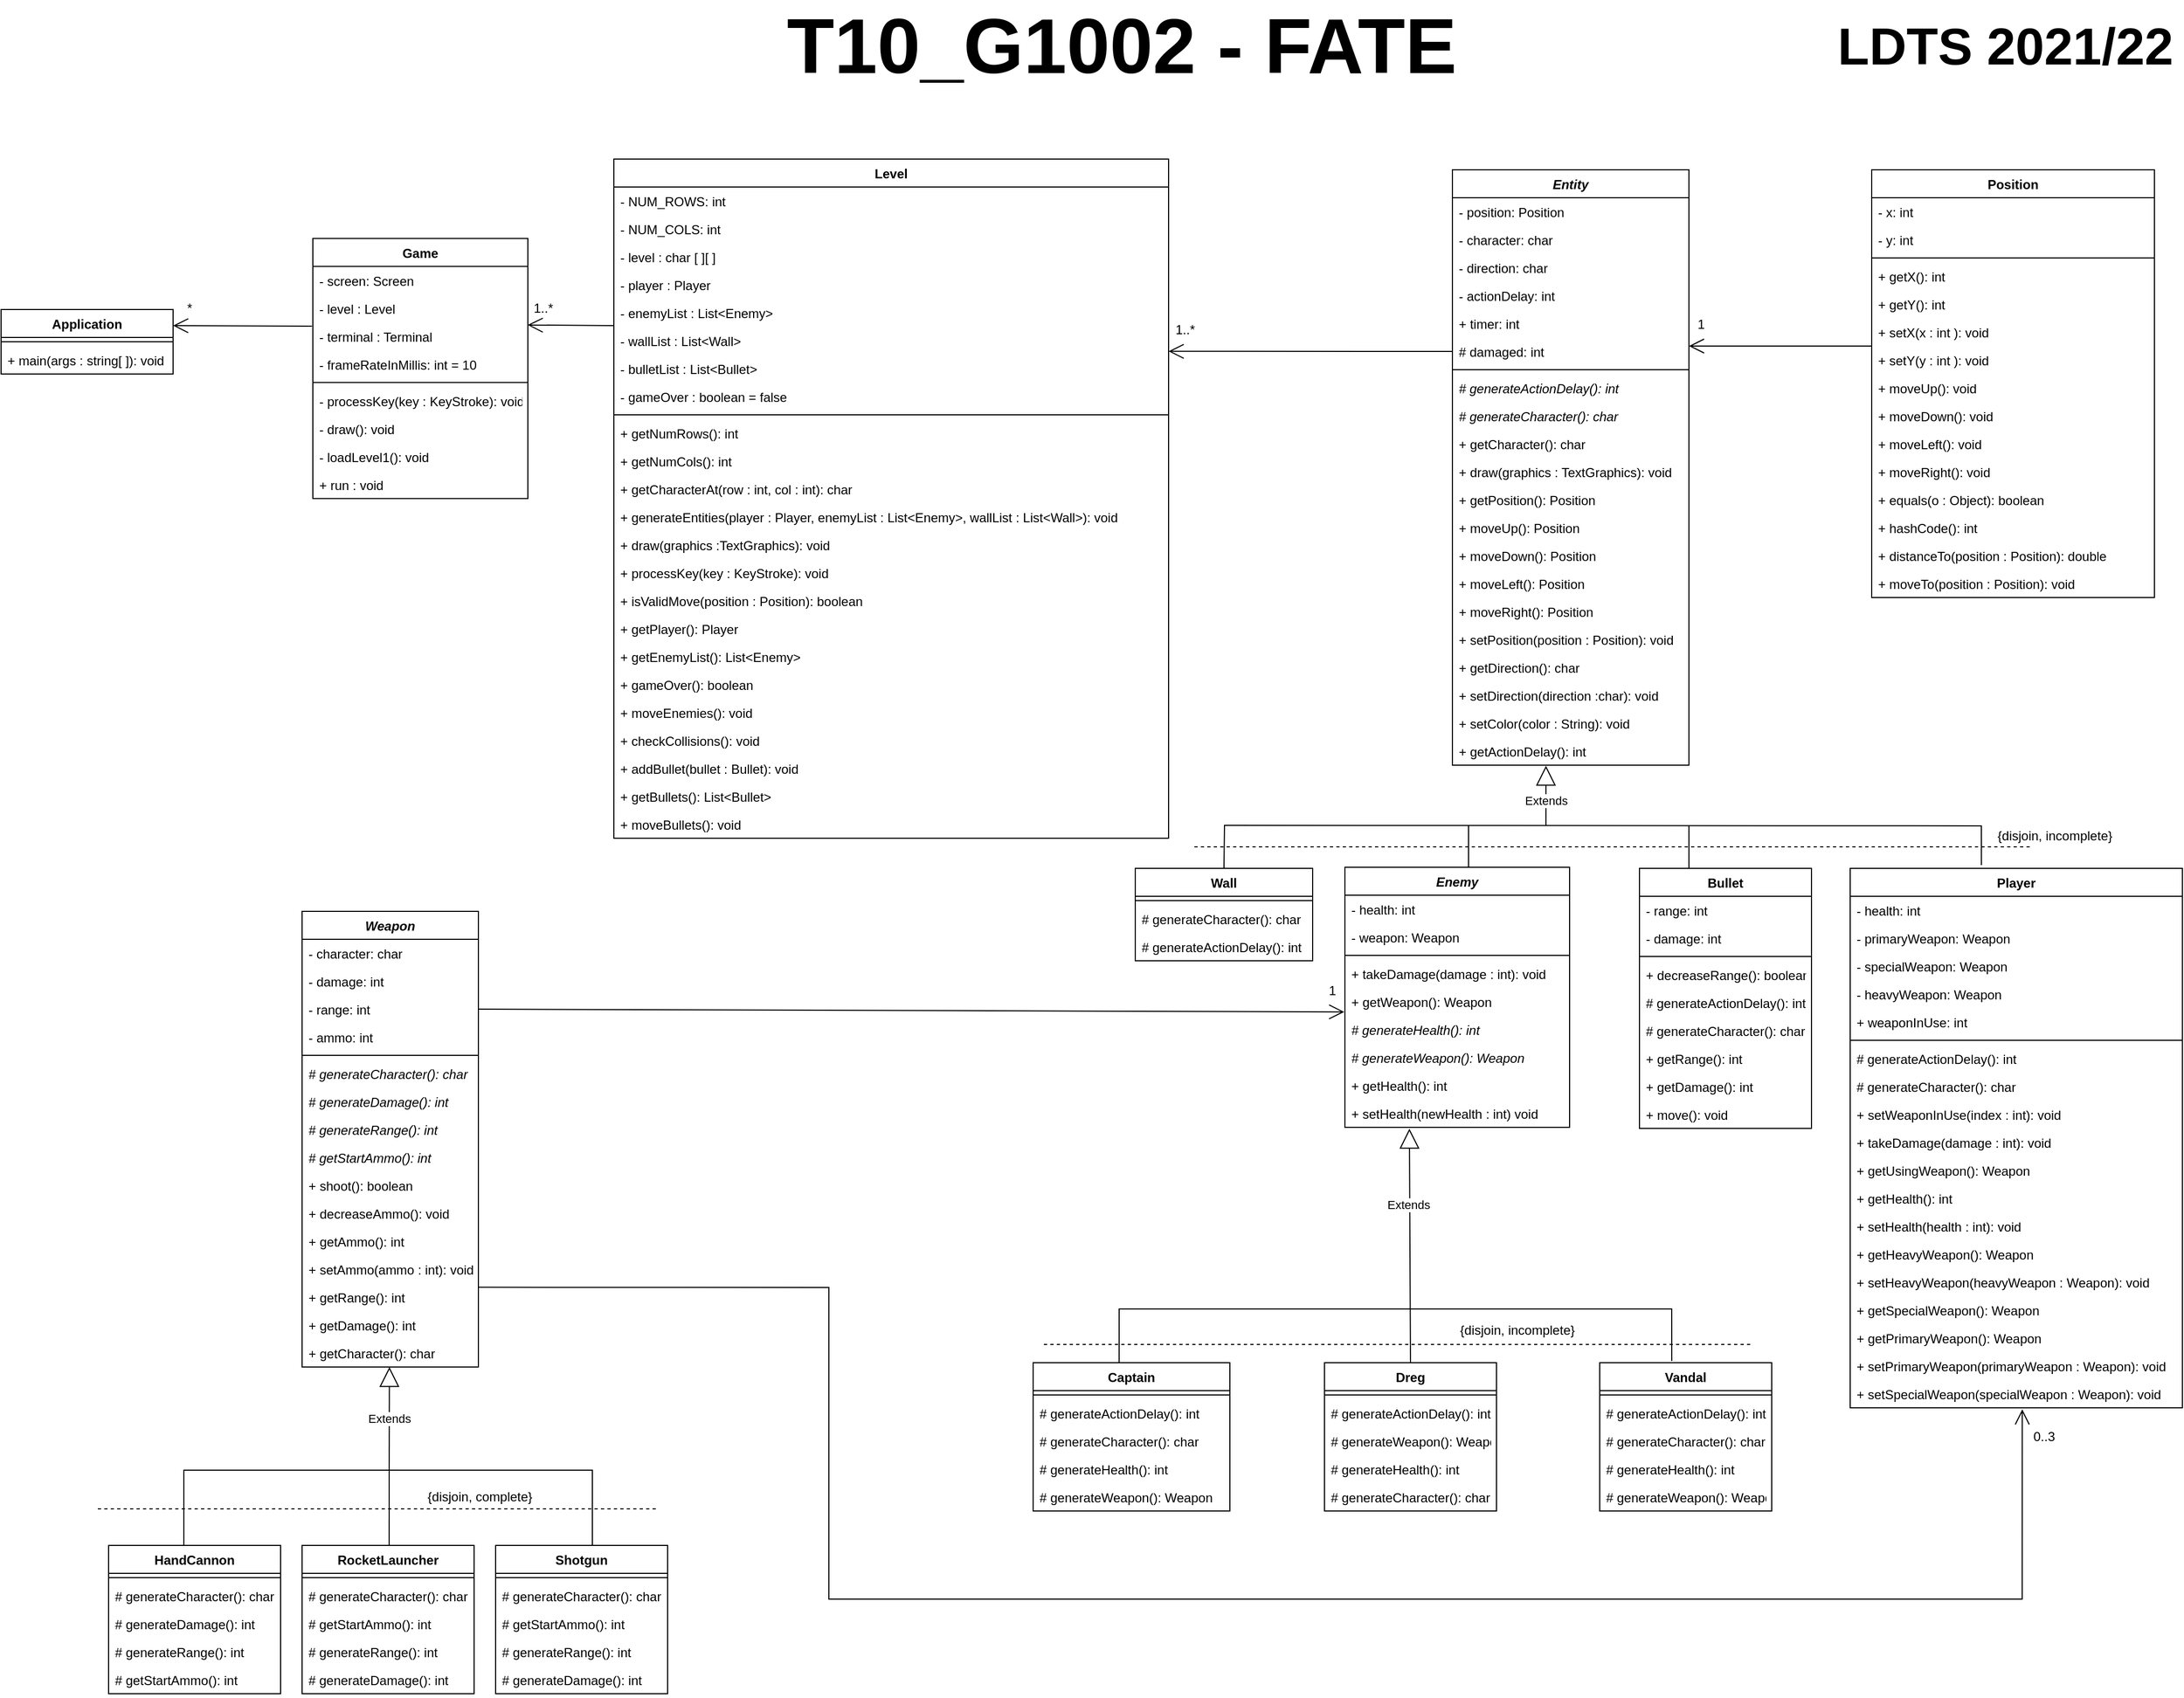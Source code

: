 <mxfile version="16.1.2" type="device"><diagram id="yAPoPsvTkFLy1u5ULFg5" name="Page-1"><mxGraphModel dx="4299" dy="2212" grid="1" gridSize="10" guides="1" tooltips="1" connect="1" arrows="1" fold="1" page="1" pageScale="1" pageWidth="827" pageHeight="1169" math="0" shadow="0"><root><mxCell id="0"/><mxCell id="1" parent="0"/><mxCell id="bpdf0kgGWlWLZ6a6jPMr-1" value="&lt;div&gt;&lt;b&gt;&lt;font style=&quot;font-size: 48px&quot;&gt;LDTS 2021/22&lt;/font&gt;&lt;/b&gt;&lt;/div&gt;" style="text;html=1;resizable=0;autosize=1;align=center;verticalAlign=middle;points=[];fillColor=none;strokeColor=none;rounded=0;" parent="1" vertex="1"><mxGeometry x="1629" y="65" width="330" height="30" as="geometry"/></mxCell><mxCell id="bpdf0kgGWlWLZ6a6jPMr-15" value="" style="endArrow=block;endSize=16;endFill=0;html=1;rounded=0;fontSize=14;" parent="1" edge="1"><mxGeometry x="0.582" y="-50" width="160" relative="1" as="geometry"><mxPoint x="1367" y="805.47" as="sourcePoint"/><mxPoint x="1367" y="749.47" as="targetPoint"/><mxPoint x="-1" as="offset"/></mxGeometry></mxCell><mxCell id="g28FRXzD6InHTDbD1rxz-274" value="Extends" style="edgeLabel;html=1;align=center;verticalAlign=middle;resizable=0;points=[];" vertex="1" connectable="0" parent="bpdf0kgGWlWLZ6a6jPMr-15"><mxGeometry x="-0.146" relative="1" as="geometry"><mxPoint as="offset"/></mxGeometry></mxCell><mxCell id="bpdf0kgGWlWLZ6a6jPMr-16" value="" style="endArrow=none;html=1;rounded=0;fontSize=14;exitX=0.5;exitY=0;exitDx=0;exitDy=0;entryX=0.395;entryY=-0.006;entryDx=0;entryDy=0;entryPerimeter=0;" parent="1" edge="1" target="g28FRXzD6InHTDbD1rxz-48" source="g28FRXzD6InHTDbD1rxz-36"><mxGeometry width="50" height="50" relative="1" as="geometry"><mxPoint x="1259" y="845" as="sourcePoint"/><mxPoint x="1689" y="845" as="targetPoint"/><Array as="points"><mxPoint x="1068" y="805"/><mxPoint x="1772" y="805.47"/></Array></mxGeometry></mxCell><mxCell id="bpdf0kgGWlWLZ6a6jPMr-17" value="" style="endArrow=none;html=1;rounded=0;fontSize=14;" parent="1" edge="1"><mxGeometry width="50" height="50" relative="1" as="geometry"><mxPoint x="1295" y="845" as="sourcePoint"/><mxPoint x="1295" y="805" as="targetPoint"/></mxGeometry></mxCell><mxCell id="bpdf0kgGWlWLZ6a6jPMr-18" value="" style="endArrow=none;html=1;rounded=0;fontSize=14;" parent="1" edge="1"><mxGeometry width="50" height="50" relative="1" as="geometry"><mxPoint x="1500" y="845" as="sourcePoint"/><mxPoint x="1500" y="805" as="targetPoint"/></mxGeometry></mxCell><mxCell id="bpdf0kgGWlWLZ6a6jPMr-28" value="" style="endArrow=none;html=1;rounded=0;fontSize=14;exitX=0.5;exitY=0;exitDx=0;exitDy=0;entryX=0.5;entryY=0;entryDx=0;entryDy=0;" parent="1" edge="1"><mxGeometry width="50" height="50" relative="1" as="geometry"><mxPoint x="100" y="1475" as="sourcePoint"/><mxPoint x="480.0" y="1475" as="targetPoint"/><Array as="points"><mxPoint x="100" y="1405"/><mxPoint x="480" y="1405"/></Array></mxGeometry></mxCell><mxCell id="bpdf0kgGWlWLZ6a6jPMr-54" value="" style="endArrow=block;endSize=16;endFill=0;html=1;rounded=0;fontSize=14;exitX=0.5;exitY=0;exitDx=0;exitDy=0;entryX=0.287;entryY=1.049;entryDx=0;entryDy=0;entryPerimeter=0;" parent="1" edge="1" target="g28FRXzD6InHTDbD1rxz-176" source="g28FRXzD6InHTDbD1rxz-59"><mxGeometry x="0.582" y="-50" width="160" relative="1" as="geometry"><mxPoint x="1323.5" y="1283" as="sourcePoint"/><mxPoint x="1323.5" y="1087" as="targetPoint"/><mxPoint x="-1" as="offset"/></mxGeometry></mxCell><mxCell id="g28FRXzD6InHTDbD1rxz-273" value="Extends" style="edgeLabel;html=1;align=center;verticalAlign=middle;resizable=0;points=[];" vertex="1" connectable="0" parent="bpdf0kgGWlWLZ6a6jPMr-54"><mxGeometry x="0.355" y="2" relative="1" as="geometry"><mxPoint as="offset"/></mxGeometry></mxCell><mxCell id="bpdf0kgGWlWLZ6a6jPMr-55" value="" style="endArrow=none;html=1;rounded=0;fontSize=14;entryX=0.419;entryY=-0.011;entryDx=0;entryDy=0;entryPerimeter=0;exitX=0.437;exitY=0;exitDx=0;exitDy=0;exitPerimeter=0;" parent="1" source="g28FRXzD6InHTDbD1rxz-55" edge="1" target="g28FRXzD6InHTDbD1rxz-63"><mxGeometry width="50" height="50" relative="1" as="geometry"><mxPoint x="970" y="1303" as="sourcePoint"/><mxPoint x="1437.5" y="1323" as="targetPoint"/><Array as="points"><mxPoint x="970" y="1255"/><mxPoint x="1484" y="1255"/></Array></mxGeometry></mxCell><mxCell id="bpdf0kgGWlWLZ6a6jPMr-74" value="" style="endArrow=none;html=1;rounded=0;fontSize=14;exitX=0.507;exitY=0.002;exitDx=0;exitDy=0;exitPerimeter=0;" parent="1" edge="1"><mxGeometry width="50" height="50" relative="1" as="geometry"><mxPoint x="290.98" y="1475.104" as="sourcePoint"/><mxPoint x="291" y="1405" as="targetPoint"/></mxGeometry></mxCell><mxCell id="g28FRXzD6InHTDbD1rxz-8" value="Application" style="swimlane;fontStyle=1;align=center;verticalAlign=top;childLayout=stackLayout;horizontal=1;startSize=26;horizontalStack=0;resizeParent=1;resizeParentMax=0;resizeLast=0;collapsible=1;marginBottom=0;" vertex="1" parent="1"><mxGeometry x="-70" y="325" width="160" height="60" as="geometry"/></mxCell><mxCell id="g28FRXzD6InHTDbD1rxz-10" value="" style="line;strokeWidth=1;fillColor=none;align=left;verticalAlign=middle;spacingTop=-1;spacingLeft=3;spacingRight=3;rotatable=0;labelPosition=right;points=[];portConstraint=eastwest;" vertex="1" parent="g28FRXzD6InHTDbD1rxz-8"><mxGeometry y="26" width="160" height="8" as="geometry"/></mxCell><mxCell id="g28FRXzD6InHTDbD1rxz-11" value="+ main(args : string[ ]): void" style="text;strokeColor=none;fillColor=none;align=left;verticalAlign=top;spacingLeft=4;spacingRight=4;overflow=hidden;rotatable=0;points=[[0,0.5],[1,0.5]];portConstraint=eastwest;" vertex="1" parent="g28FRXzD6InHTDbD1rxz-8"><mxGeometry y="34" width="160" height="26" as="geometry"/></mxCell><mxCell id="g28FRXzD6InHTDbD1rxz-12" value="Game" style="swimlane;fontStyle=1;align=center;verticalAlign=top;childLayout=stackLayout;horizontal=1;startSize=26;horizontalStack=0;resizeParent=1;resizeParentMax=0;resizeLast=0;collapsible=1;marginBottom=0;" vertex="1" parent="1"><mxGeometry x="220" y="258.9" width="200" height="242" as="geometry"/></mxCell><mxCell id="g28FRXzD6InHTDbD1rxz-84" value="- screen: Screen" style="text;strokeColor=none;fillColor=none;align=left;verticalAlign=top;spacingLeft=4;spacingRight=4;overflow=hidden;rotatable=0;points=[[0,0.5],[1,0.5]];portConstraint=eastwest;" vertex="1" parent="g28FRXzD6InHTDbD1rxz-12"><mxGeometry y="26" width="200" height="26" as="geometry"/></mxCell><mxCell id="g28FRXzD6InHTDbD1rxz-13" value="- level : Level" style="text;strokeColor=none;fillColor=none;align=left;verticalAlign=top;spacingLeft=4;spacingRight=4;overflow=hidden;rotatable=0;points=[[0,0.5],[1,0.5]];portConstraint=eastwest;" vertex="1" parent="g28FRXzD6InHTDbD1rxz-12"><mxGeometry y="52" width="200" height="26" as="geometry"/></mxCell><mxCell id="g28FRXzD6InHTDbD1rxz-85" value="- terminal : Terminal" style="text;strokeColor=none;fillColor=none;align=left;verticalAlign=top;spacingLeft=4;spacingRight=4;overflow=hidden;rotatable=0;points=[[0,0.5],[1,0.5]];portConstraint=eastwest;" vertex="1" parent="g28FRXzD6InHTDbD1rxz-12"><mxGeometry y="78" width="200" height="26" as="geometry"/></mxCell><mxCell id="g28FRXzD6InHTDbD1rxz-86" value="- frameRateInMillis: int = 10" style="text;strokeColor=none;fillColor=none;align=left;verticalAlign=top;spacingLeft=4;spacingRight=4;overflow=hidden;rotatable=0;points=[[0,0.5],[1,0.5]];portConstraint=eastwest;" vertex="1" parent="g28FRXzD6InHTDbD1rxz-12"><mxGeometry y="104" width="200" height="26" as="geometry"/></mxCell><mxCell id="g28FRXzD6InHTDbD1rxz-14" value="" style="line;strokeWidth=1;fillColor=none;align=left;verticalAlign=middle;spacingTop=-1;spacingLeft=3;spacingRight=3;rotatable=0;labelPosition=right;points=[];portConstraint=eastwest;" vertex="1" parent="g28FRXzD6InHTDbD1rxz-12"><mxGeometry y="130" width="200" height="8" as="geometry"/></mxCell><mxCell id="g28FRXzD6InHTDbD1rxz-88" value="- processKey(key : KeyStroke): void" style="text;strokeColor=none;fillColor=none;align=left;verticalAlign=top;spacingLeft=4;spacingRight=4;overflow=hidden;rotatable=0;points=[[0,0.5],[1,0.5]];portConstraint=eastwest;" vertex="1" parent="g28FRXzD6InHTDbD1rxz-12"><mxGeometry y="138" width="200" height="26" as="geometry"/></mxCell><mxCell id="g28FRXzD6InHTDbD1rxz-15" value="- draw(): void" style="text;strokeColor=none;fillColor=none;align=left;verticalAlign=top;spacingLeft=4;spacingRight=4;overflow=hidden;rotatable=0;points=[[0,0.5],[1,0.5]];portConstraint=eastwest;" vertex="1" parent="g28FRXzD6InHTDbD1rxz-12"><mxGeometry y="164" width="200" height="26" as="geometry"/></mxCell><mxCell id="g28FRXzD6InHTDbD1rxz-89" value="- loadLevel1(): void" style="text;strokeColor=none;fillColor=none;align=left;verticalAlign=top;spacingLeft=4;spacingRight=4;overflow=hidden;rotatable=0;points=[[0,0.5],[1,0.5]];portConstraint=eastwest;" vertex="1" parent="g28FRXzD6InHTDbD1rxz-12"><mxGeometry y="190" width="200" height="26" as="geometry"/></mxCell><mxCell id="g28FRXzD6InHTDbD1rxz-87" value="+ run : void" style="text;strokeColor=none;fillColor=none;align=left;verticalAlign=top;spacingLeft=4;spacingRight=4;overflow=hidden;rotatable=0;points=[[0,0.5],[1,0.5]];portConstraint=eastwest;" vertex="1" parent="g28FRXzD6InHTDbD1rxz-12"><mxGeometry y="216" width="200" height="26" as="geometry"/></mxCell><mxCell id="g28FRXzD6InHTDbD1rxz-16" value="Level" style="swimlane;fontStyle=1;align=center;verticalAlign=top;childLayout=stackLayout;horizontal=1;startSize=26;horizontalStack=0;resizeParent=1;resizeParentMax=0;resizeLast=0;collapsible=1;marginBottom=0;" vertex="1" parent="1"><mxGeometry x="500" y="185" width="516" height="632" as="geometry"/></mxCell><mxCell id="g28FRXzD6InHTDbD1rxz-90" value="- NUM_ROWS: int" style="text;strokeColor=none;fillColor=none;align=left;verticalAlign=top;spacingLeft=4;spacingRight=4;overflow=hidden;rotatable=0;points=[[0,0.5],[1,0.5]];portConstraint=eastwest;" vertex="1" parent="g28FRXzD6InHTDbD1rxz-16"><mxGeometry y="26" width="516" height="26" as="geometry"/></mxCell><mxCell id="g28FRXzD6InHTDbD1rxz-92" value="- NUM_COLS: int" style="text;strokeColor=none;fillColor=none;align=left;verticalAlign=top;spacingLeft=4;spacingRight=4;overflow=hidden;rotatable=0;points=[[0,0.5],[1,0.5]];portConstraint=eastwest;" vertex="1" parent="g28FRXzD6InHTDbD1rxz-16"><mxGeometry y="52" width="516" height="26" as="geometry"/></mxCell><mxCell id="g28FRXzD6InHTDbD1rxz-93" value="- level : char [ ][ ]" style="text;strokeColor=none;fillColor=none;align=left;verticalAlign=top;spacingLeft=4;spacingRight=4;overflow=hidden;rotatable=0;points=[[0,0.5],[1,0.5]];portConstraint=eastwest;" vertex="1" parent="g28FRXzD6InHTDbD1rxz-16"><mxGeometry y="78" width="516" height="26" as="geometry"/></mxCell><mxCell id="g28FRXzD6InHTDbD1rxz-91" value="- player : Player" style="text;strokeColor=none;fillColor=none;align=left;verticalAlign=top;spacingLeft=4;spacingRight=4;overflow=hidden;rotatable=0;points=[[0,0.5],[1,0.5]];portConstraint=eastwest;" vertex="1" parent="g28FRXzD6InHTDbD1rxz-16"><mxGeometry y="104" width="516" height="26" as="geometry"/></mxCell><mxCell id="g28FRXzD6InHTDbD1rxz-17" value="- enemyList : List&lt;Enemy&gt;" style="text;strokeColor=none;fillColor=none;align=left;verticalAlign=top;spacingLeft=4;spacingRight=4;overflow=hidden;rotatable=0;points=[[0,0.5],[1,0.5]];portConstraint=eastwest;" vertex="1" parent="g28FRXzD6InHTDbD1rxz-16"><mxGeometry y="130" width="516" height="26" as="geometry"/></mxCell><mxCell id="g28FRXzD6InHTDbD1rxz-95" value="- wallList : List&lt;Wall&gt;" style="text;strokeColor=none;fillColor=none;align=left;verticalAlign=top;spacingLeft=4;spacingRight=4;overflow=hidden;rotatable=0;points=[[0,0.5],[1,0.5]];portConstraint=eastwest;" vertex="1" parent="g28FRXzD6InHTDbD1rxz-16"><mxGeometry y="156" width="516" height="26" as="geometry"/></mxCell><mxCell id="g28FRXzD6InHTDbD1rxz-96" value="- bulletList : List&lt;Bullet&gt;" style="text;strokeColor=none;fillColor=none;align=left;verticalAlign=top;spacingLeft=4;spacingRight=4;overflow=hidden;rotatable=0;points=[[0,0.5],[1,0.5]];portConstraint=eastwest;" vertex="1" parent="g28FRXzD6InHTDbD1rxz-16"><mxGeometry y="182" width="516" height="26" as="geometry"/></mxCell><mxCell id="g28FRXzD6InHTDbD1rxz-94" value="- gameOver : boolean = false" style="text;strokeColor=none;fillColor=none;align=left;verticalAlign=top;spacingLeft=4;spacingRight=4;overflow=hidden;rotatable=0;points=[[0,0.5],[1,0.5]];portConstraint=eastwest;" vertex="1" parent="g28FRXzD6InHTDbD1rxz-16"><mxGeometry y="208" width="516" height="26" as="geometry"/></mxCell><mxCell id="g28FRXzD6InHTDbD1rxz-18" value="" style="line;strokeWidth=1;fillColor=none;align=left;verticalAlign=middle;spacingTop=-1;spacingLeft=3;spacingRight=3;rotatable=0;labelPosition=right;points=[];portConstraint=eastwest;" vertex="1" parent="g28FRXzD6InHTDbD1rxz-16"><mxGeometry y="234" width="516" height="8" as="geometry"/></mxCell><mxCell id="g28FRXzD6InHTDbD1rxz-101" value="+ getNumRows(): int" style="text;strokeColor=none;fillColor=none;align=left;verticalAlign=top;spacingLeft=4;spacingRight=4;overflow=hidden;rotatable=0;points=[[0,0.5],[1,0.5]];portConstraint=eastwest;" vertex="1" parent="g28FRXzD6InHTDbD1rxz-16"><mxGeometry y="242" width="516" height="26" as="geometry"/></mxCell><mxCell id="g28FRXzD6InHTDbD1rxz-103" value="+ getNumCols(): int" style="text;strokeColor=none;fillColor=none;align=left;verticalAlign=top;spacingLeft=4;spacingRight=4;overflow=hidden;rotatable=0;points=[[0,0.5],[1,0.5]];portConstraint=eastwest;" vertex="1" parent="g28FRXzD6InHTDbD1rxz-16"><mxGeometry y="268" width="516" height="26" as="geometry"/></mxCell><mxCell id="g28FRXzD6InHTDbD1rxz-104" value="+ getCharacterAt(row : int, col : int): char" style="text;strokeColor=none;fillColor=none;align=left;verticalAlign=top;spacingLeft=4;spacingRight=4;overflow=hidden;rotatable=0;points=[[0,0.5],[1,0.5]];portConstraint=eastwest;" vertex="1" parent="g28FRXzD6InHTDbD1rxz-16"><mxGeometry y="294" width="516" height="26" as="geometry"/></mxCell><mxCell id="g28FRXzD6InHTDbD1rxz-100" value="+ generateEntities(player : Player, enemyList : List&lt;Enemy&gt;, wallList : List&lt;Wall&gt;): void" style="text;strokeColor=none;fillColor=none;align=left;verticalAlign=top;spacingLeft=4;spacingRight=4;overflow=hidden;rotatable=0;points=[[0,0.5],[1,0.5]];portConstraint=eastwest;" vertex="1" parent="g28FRXzD6InHTDbD1rxz-16"><mxGeometry y="320" width="516" height="26" as="geometry"/></mxCell><mxCell id="g28FRXzD6InHTDbD1rxz-102" value="+ draw(graphics :TextGraphics): void" style="text;strokeColor=none;fillColor=none;align=left;verticalAlign=top;spacingLeft=4;spacingRight=4;overflow=hidden;rotatable=0;points=[[0,0.5],[1,0.5]];portConstraint=eastwest;" vertex="1" parent="g28FRXzD6InHTDbD1rxz-16"><mxGeometry y="346" width="516" height="26" as="geometry"/></mxCell><mxCell id="g28FRXzD6InHTDbD1rxz-108" value="+ processKey(key : KeyStroke): void" style="text;strokeColor=none;fillColor=none;align=left;verticalAlign=top;spacingLeft=4;spacingRight=4;overflow=hidden;rotatable=0;points=[[0,0.5],[1,0.5]];portConstraint=eastwest;" vertex="1" parent="g28FRXzD6InHTDbD1rxz-16"><mxGeometry y="372" width="516" height="26" as="geometry"/></mxCell><mxCell id="g28FRXzD6InHTDbD1rxz-109" value="+ isValidMove(position : Position): boolean" style="text;strokeColor=none;fillColor=none;align=left;verticalAlign=top;spacingLeft=4;spacingRight=4;overflow=hidden;rotatable=0;points=[[0,0.5],[1,0.5]];portConstraint=eastwest;" vertex="1" parent="g28FRXzD6InHTDbD1rxz-16"><mxGeometry y="398" width="516" height="26" as="geometry"/></mxCell><mxCell id="g28FRXzD6InHTDbD1rxz-110" value="+ getPlayer(): Player" style="text;strokeColor=none;fillColor=none;align=left;verticalAlign=top;spacingLeft=4;spacingRight=4;overflow=hidden;rotatable=0;points=[[0,0.5],[1,0.5]];portConstraint=eastwest;" vertex="1" parent="g28FRXzD6InHTDbD1rxz-16"><mxGeometry y="424" width="516" height="26" as="geometry"/></mxCell><mxCell id="g28FRXzD6InHTDbD1rxz-106" value="+ getEnemyList(): List&lt;Enemy&gt;" style="text;strokeColor=none;fillColor=none;align=left;verticalAlign=top;spacingLeft=4;spacingRight=4;overflow=hidden;rotatable=0;points=[[0,0.5],[1,0.5]];portConstraint=eastwest;" vertex="1" parent="g28FRXzD6InHTDbD1rxz-16"><mxGeometry y="450" width="516" height="26" as="geometry"/></mxCell><mxCell id="g28FRXzD6InHTDbD1rxz-19" value="+ gameOver(): boolean" style="text;strokeColor=none;fillColor=none;align=left;verticalAlign=top;spacingLeft=4;spacingRight=4;overflow=hidden;rotatable=0;points=[[0,0.5],[1,0.5]];portConstraint=eastwest;" vertex="1" parent="g28FRXzD6InHTDbD1rxz-16"><mxGeometry y="476" width="516" height="26" as="geometry"/></mxCell><mxCell id="g28FRXzD6InHTDbD1rxz-107" value="+ moveEnemies(): void" style="text;strokeColor=none;fillColor=none;align=left;verticalAlign=top;spacingLeft=4;spacingRight=4;overflow=hidden;rotatable=0;points=[[0,0.5],[1,0.5]];portConstraint=eastwest;" vertex="1" parent="g28FRXzD6InHTDbD1rxz-16"><mxGeometry y="502" width="516" height="26" as="geometry"/></mxCell><mxCell id="g28FRXzD6InHTDbD1rxz-105" value="+ checkCollisions(): void" style="text;strokeColor=none;fillColor=none;align=left;verticalAlign=top;spacingLeft=4;spacingRight=4;overflow=hidden;rotatable=0;points=[[0,0.5],[1,0.5]];portConstraint=eastwest;" vertex="1" parent="g28FRXzD6InHTDbD1rxz-16"><mxGeometry y="528" width="516" height="26" as="geometry"/></mxCell><mxCell id="g28FRXzD6InHTDbD1rxz-99" value="+ addBullet(bullet : Bullet): void" style="text;strokeColor=none;fillColor=none;align=left;verticalAlign=top;spacingLeft=4;spacingRight=4;overflow=hidden;rotatable=0;points=[[0,0.5],[1,0.5]];portConstraint=eastwest;" vertex="1" parent="g28FRXzD6InHTDbD1rxz-16"><mxGeometry y="554" width="516" height="26" as="geometry"/></mxCell><mxCell id="g28FRXzD6InHTDbD1rxz-113" value="+ getBullets(): List&lt;Bullet&gt;" style="text;strokeColor=none;fillColor=none;align=left;verticalAlign=top;spacingLeft=4;spacingRight=4;overflow=hidden;rotatable=0;points=[[0,0.5],[1,0.5]];portConstraint=eastwest;" vertex="1" parent="g28FRXzD6InHTDbD1rxz-16"><mxGeometry y="580" width="516" height="26" as="geometry"/></mxCell><mxCell id="g28FRXzD6InHTDbD1rxz-114" value="+ moveBullets(): void" style="text;strokeColor=none;fillColor=none;align=left;verticalAlign=top;spacingLeft=4;spacingRight=4;overflow=hidden;rotatable=0;points=[[0,0.5],[1,0.5]];portConstraint=eastwest;" vertex="1" parent="g28FRXzD6InHTDbD1rxz-16"><mxGeometry y="606" width="516" height="26" as="geometry"/></mxCell><mxCell id="g28FRXzD6InHTDbD1rxz-24" value="Entity" style="swimlane;fontStyle=3;align=center;verticalAlign=top;childLayout=stackLayout;horizontal=1;startSize=26;horizontalStack=0;resizeParent=1;resizeParentMax=0;resizeLast=0;collapsible=1;marginBottom=0;" vertex="1" parent="1"><mxGeometry x="1280" y="195" width="220" height="554" as="geometry"/></mxCell><mxCell id="g28FRXzD6InHTDbD1rxz-115" value="- position: Position" style="text;strokeColor=none;fillColor=none;align=left;verticalAlign=top;spacingLeft=4;spacingRight=4;overflow=hidden;rotatable=0;points=[[0,0.5],[1,0.5]];portConstraint=eastwest;" vertex="1" parent="g28FRXzD6InHTDbD1rxz-24"><mxGeometry y="26" width="220" height="26" as="geometry"/></mxCell><mxCell id="g28FRXzD6InHTDbD1rxz-117" value="- character: char" style="text;strokeColor=none;fillColor=none;align=left;verticalAlign=top;spacingLeft=4;spacingRight=4;overflow=hidden;rotatable=0;points=[[0,0.5],[1,0.5]];portConstraint=eastwest;" vertex="1" parent="g28FRXzD6InHTDbD1rxz-24"><mxGeometry y="52" width="220" height="26" as="geometry"/></mxCell><mxCell id="g28FRXzD6InHTDbD1rxz-121" value="- direction: char" style="text;strokeColor=none;fillColor=none;align=left;verticalAlign=top;spacingLeft=4;spacingRight=4;overflow=hidden;rotatable=0;points=[[0,0.5],[1,0.5]];portConstraint=eastwest;" vertex="1" parent="g28FRXzD6InHTDbD1rxz-24"><mxGeometry y="78" width="220" height="26" as="geometry"/></mxCell><mxCell id="g28FRXzD6InHTDbD1rxz-120" value="- actionDelay: int" style="text;strokeColor=none;fillColor=none;align=left;verticalAlign=top;spacingLeft=4;spacingRight=4;overflow=hidden;rotatable=0;points=[[0,0.5],[1,0.5]];portConstraint=eastwest;" vertex="1" parent="g28FRXzD6InHTDbD1rxz-24"><mxGeometry y="104" width="220" height="26" as="geometry"/></mxCell><mxCell id="g28FRXzD6InHTDbD1rxz-119" value="+ timer: int" style="text;strokeColor=none;fillColor=none;align=left;verticalAlign=top;spacingLeft=4;spacingRight=4;overflow=hidden;rotatable=0;points=[[0,0.5],[1,0.5]];portConstraint=eastwest;" vertex="1" parent="g28FRXzD6InHTDbD1rxz-24"><mxGeometry y="130" width="220" height="26" as="geometry"/></mxCell><mxCell id="g28FRXzD6InHTDbD1rxz-118" value="# damaged: int" style="text;strokeColor=none;fillColor=none;align=left;verticalAlign=top;spacingLeft=4;spacingRight=4;overflow=hidden;rotatable=0;points=[[0,0.5],[1,0.5]];portConstraint=eastwest;" vertex="1" parent="g28FRXzD6InHTDbD1rxz-24"><mxGeometry y="156" width="220" height="26" as="geometry"/></mxCell><mxCell id="g28FRXzD6InHTDbD1rxz-26" value="" style="line;strokeWidth=1;fillColor=none;align=left;verticalAlign=middle;spacingTop=-1;spacingLeft=3;spacingRight=3;rotatable=0;labelPosition=right;points=[];portConstraint=eastwest;" vertex="1" parent="g28FRXzD6InHTDbD1rxz-24"><mxGeometry y="182" width="220" height="8" as="geometry"/></mxCell><mxCell id="g28FRXzD6InHTDbD1rxz-27" value="# generateActionDelay(): int" style="text;strokeColor=none;fillColor=none;align=left;verticalAlign=top;spacingLeft=4;spacingRight=4;overflow=hidden;rotatable=0;points=[[0,0.5],[1,0.5]];portConstraint=eastwest;fontStyle=2" vertex="1" parent="g28FRXzD6InHTDbD1rxz-24"><mxGeometry y="190" width="220" height="26" as="geometry"/></mxCell><mxCell id="g28FRXzD6InHTDbD1rxz-125" value="# generateCharacter(): char" style="text;strokeColor=none;fillColor=none;align=left;verticalAlign=top;spacingLeft=4;spacingRight=4;overflow=hidden;rotatable=0;points=[[0,0.5],[1,0.5]];portConstraint=eastwest;fontStyle=2" vertex="1" parent="g28FRXzD6InHTDbD1rxz-24"><mxGeometry y="216" width="220" height="26" as="geometry"/></mxCell><mxCell id="g28FRXzD6InHTDbD1rxz-126" value="+ getCharacter(): char" style="text;strokeColor=none;fillColor=none;align=left;verticalAlign=top;spacingLeft=4;spacingRight=4;overflow=hidden;rotatable=0;points=[[0,0.5],[1,0.5]];portConstraint=eastwest;" vertex="1" parent="g28FRXzD6InHTDbD1rxz-24"><mxGeometry y="242" width="220" height="26" as="geometry"/></mxCell><mxCell id="g28FRXzD6InHTDbD1rxz-123" value="+ draw(graphics : TextGraphics): void" style="text;strokeColor=none;fillColor=none;align=left;verticalAlign=top;spacingLeft=4;spacingRight=4;overflow=hidden;rotatable=0;points=[[0,0.5],[1,0.5]];portConstraint=eastwest;" vertex="1" parent="g28FRXzD6InHTDbD1rxz-24"><mxGeometry y="268" width="220" height="26" as="geometry"/></mxCell><mxCell id="g28FRXzD6InHTDbD1rxz-132" value="+ getPosition(): Position" style="text;strokeColor=none;fillColor=none;align=left;verticalAlign=top;spacingLeft=4;spacingRight=4;overflow=hidden;rotatable=0;points=[[0,0.5],[1,0.5]];portConstraint=eastwest;" vertex="1" parent="g28FRXzD6InHTDbD1rxz-24"><mxGeometry y="294" width="220" height="26" as="geometry"/></mxCell><mxCell id="g28FRXzD6InHTDbD1rxz-131" value="+ moveUp(): Position" style="text;strokeColor=none;fillColor=none;align=left;verticalAlign=top;spacingLeft=4;spacingRight=4;overflow=hidden;rotatable=0;points=[[0,0.5],[1,0.5]];portConstraint=eastwest;" vertex="1" parent="g28FRXzD6InHTDbD1rxz-24"><mxGeometry y="320" width="220" height="26" as="geometry"/></mxCell><mxCell id="g28FRXzD6InHTDbD1rxz-137" value="+ moveDown(): Position" style="text;strokeColor=none;fillColor=none;align=left;verticalAlign=top;spacingLeft=4;spacingRight=4;overflow=hidden;rotatable=0;points=[[0,0.5],[1,0.5]];portConstraint=eastwest;" vertex="1" parent="g28FRXzD6InHTDbD1rxz-24"><mxGeometry y="346" width="220" height="26" as="geometry"/></mxCell><mxCell id="g28FRXzD6InHTDbD1rxz-129" value="+ moveLeft(): Position" style="text;strokeColor=none;fillColor=none;align=left;verticalAlign=top;spacingLeft=4;spacingRight=4;overflow=hidden;rotatable=0;points=[[0,0.5],[1,0.5]];portConstraint=eastwest;" vertex="1" parent="g28FRXzD6InHTDbD1rxz-24"><mxGeometry y="372" width="220" height="26" as="geometry"/></mxCell><mxCell id="g28FRXzD6InHTDbD1rxz-128" value="+ moveRight(): Position" style="text;strokeColor=none;fillColor=none;align=left;verticalAlign=top;spacingLeft=4;spacingRight=4;overflow=hidden;rotatable=0;points=[[0,0.5],[1,0.5]];portConstraint=eastwest;" vertex="1" parent="g28FRXzD6InHTDbD1rxz-24"><mxGeometry y="398" width="220" height="26" as="geometry"/></mxCell><mxCell id="g28FRXzD6InHTDbD1rxz-127" value="+ setPosition(position : Position): void" style="text;strokeColor=none;fillColor=none;align=left;verticalAlign=top;spacingLeft=4;spacingRight=4;overflow=hidden;rotatable=0;points=[[0,0.5],[1,0.5]];portConstraint=eastwest;" vertex="1" parent="g28FRXzD6InHTDbD1rxz-24"><mxGeometry y="424" width="220" height="26" as="geometry"/></mxCell><mxCell id="g28FRXzD6InHTDbD1rxz-124" value="+ getDirection(): char" style="text;strokeColor=none;fillColor=none;align=left;verticalAlign=top;spacingLeft=4;spacingRight=4;overflow=hidden;rotatable=0;points=[[0,0.5],[1,0.5]];portConstraint=eastwest;" vertex="1" parent="g28FRXzD6InHTDbD1rxz-24"><mxGeometry y="450" width="220" height="26" as="geometry"/></mxCell><mxCell id="g28FRXzD6InHTDbD1rxz-122" value="+ setDirection(direction :char): void" style="text;strokeColor=none;fillColor=none;align=left;verticalAlign=top;spacingLeft=4;spacingRight=4;overflow=hidden;rotatable=0;points=[[0,0.5],[1,0.5]];portConstraint=eastwest;" vertex="1" parent="g28FRXzD6InHTDbD1rxz-24"><mxGeometry y="476" width="220" height="26" as="geometry"/></mxCell><mxCell id="g28FRXzD6InHTDbD1rxz-138" value="+ setColor(color : String): void" style="text;strokeColor=none;fillColor=none;align=left;verticalAlign=top;spacingLeft=4;spacingRight=4;overflow=hidden;rotatable=0;points=[[0,0.5],[1,0.5]];portConstraint=eastwest;" vertex="1" parent="g28FRXzD6InHTDbD1rxz-24"><mxGeometry y="502" width="220" height="26" as="geometry"/></mxCell><mxCell id="g28FRXzD6InHTDbD1rxz-139" value="+ getActionDelay(): int" style="text;strokeColor=none;fillColor=none;align=left;verticalAlign=top;spacingLeft=4;spacingRight=4;overflow=hidden;rotatable=0;points=[[0,0.5],[1,0.5]];portConstraint=eastwest;" vertex="1" parent="g28FRXzD6InHTDbD1rxz-24"><mxGeometry y="528" width="220" height="26" as="geometry"/></mxCell><mxCell id="g28FRXzD6InHTDbD1rxz-28" value="Position" style="swimlane;fontStyle=1;align=center;verticalAlign=top;childLayout=stackLayout;horizontal=1;startSize=26;horizontalStack=0;resizeParent=1;resizeParentMax=0;resizeLast=0;collapsible=1;marginBottom=0;" vertex="1" parent="1"><mxGeometry x="1670" y="195" width="263" height="398" as="geometry"/></mxCell><mxCell id="g28FRXzD6InHTDbD1rxz-29" value="- x: int" style="text;strokeColor=none;fillColor=none;align=left;verticalAlign=top;spacingLeft=4;spacingRight=4;overflow=hidden;rotatable=0;points=[[0,0.5],[1,0.5]];portConstraint=eastwest;" vertex="1" parent="g28FRXzD6InHTDbD1rxz-28"><mxGeometry y="26" width="263" height="26" as="geometry"/></mxCell><mxCell id="g28FRXzD6InHTDbD1rxz-140" value="- y: int" style="text;strokeColor=none;fillColor=none;align=left;verticalAlign=top;spacingLeft=4;spacingRight=4;overflow=hidden;rotatable=0;points=[[0,0.5],[1,0.5]];portConstraint=eastwest;" vertex="1" parent="g28FRXzD6InHTDbD1rxz-28"><mxGeometry y="52" width="263" height="26" as="geometry"/></mxCell><mxCell id="g28FRXzD6InHTDbD1rxz-30" value="" style="line;strokeWidth=1;fillColor=none;align=left;verticalAlign=middle;spacingTop=-1;spacingLeft=3;spacingRight=3;rotatable=0;labelPosition=right;points=[];portConstraint=eastwest;" vertex="1" parent="g28FRXzD6InHTDbD1rxz-28"><mxGeometry y="78" width="263" height="8" as="geometry"/></mxCell><mxCell id="g28FRXzD6InHTDbD1rxz-31" value="+ getX(): int" style="text;strokeColor=none;fillColor=none;align=left;verticalAlign=top;spacingLeft=4;spacingRight=4;overflow=hidden;rotatable=0;points=[[0,0.5],[1,0.5]];portConstraint=eastwest;" vertex="1" parent="g28FRXzD6InHTDbD1rxz-28"><mxGeometry y="86" width="263" height="26" as="geometry"/></mxCell><mxCell id="g28FRXzD6InHTDbD1rxz-155" value="+ getY(): int" style="text;strokeColor=none;fillColor=none;align=left;verticalAlign=top;spacingLeft=4;spacingRight=4;overflow=hidden;rotatable=0;points=[[0,0.5],[1,0.5]];portConstraint=eastwest;" vertex="1" parent="g28FRXzD6InHTDbD1rxz-28"><mxGeometry y="112" width="263" height="26" as="geometry"/></mxCell><mxCell id="g28FRXzD6InHTDbD1rxz-156" value="+ setX(x : int ): void" style="text;strokeColor=none;fillColor=none;align=left;verticalAlign=top;spacingLeft=4;spacingRight=4;overflow=hidden;rotatable=0;points=[[0,0.5],[1,0.5]];portConstraint=eastwest;" vertex="1" parent="g28FRXzD6InHTDbD1rxz-28"><mxGeometry y="138" width="263" height="26" as="geometry"/></mxCell><mxCell id="g28FRXzD6InHTDbD1rxz-165" value="+ setY(y : int ): void" style="text;strokeColor=none;fillColor=none;align=left;verticalAlign=top;spacingLeft=4;spacingRight=4;overflow=hidden;rotatable=0;points=[[0,0.5],[1,0.5]];portConstraint=eastwest;" vertex="1" parent="g28FRXzD6InHTDbD1rxz-28"><mxGeometry y="164" width="263" height="26" as="geometry"/></mxCell><mxCell id="g28FRXzD6InHTDbD1rxz-164" value="+ moveUp(): void" style="text;strokeColor=none;fillColor=none;align=left;verticalAlign=top;spacingLeft=4;spacingRight=4;overflow=hidden;rotatable=0;points=[[0,0.5],[1,0.5]];portConstraint=eastwest;" vertex="1" parent="g28FRXzD6InHTDbD1rxz-28"><mxGeometry y="190" width="263" height="26" as="geometry"/></mxCell><mxCell id="g28FRXzD6InHTDbD1rxz-163" value="+ moveDown(): void" style="text;strokeColor=none;fillColor=none;align=left;verticalAlign=top;spacingLeft=4;spacingRight=4;overflow=hidden;rotatable=0;points=[[0,0.5],[1,0.5]];portConstraint=eastwest;" vertex="1" parent="g28FRXzD6InHTDbD1rxz-28"><mxGeometry y="216" width="263" height="26" as="geometry"/></mxCell><mxCell id="g28FRXzD6InHTDbD1rxz-162" value="+ moveLeft(): void" style="text;strokeColor=none;fillColor=none;align=left;verticalAlign=top;spacingLeft=4;spacingRight=4;overflow=hidden;rotatable=0;points=[[0,0.5],[1,0.5]];portConstraint=eastwest;" vertex="1" parent="g28FRXzD6InHTDbD1rxz-28"><mxGeometry y="242" width="263" height="26" as="geometry"/></mxCell><mxCell id="g28FRXzD6InHTDbD1rxz-161" value="+ moveRight(): void" style="text;strokeColor=none;fillColor=none;align=left;verticalAlign=top;spacingLeft=4;spacingRight=4;overflow=hidden;rotatable=0;points=[[0,0.5],[1,0.5]];portConstraint=eastwest;" vertex="1" parent="g28FRXzD6InHTDbD1rxz-28"><mxGeometry y="268" width="263" height="26" as="geometry"/></mxCell><mxCell id="g28FRXzD6InHTDbD1rxz-160" value="+ equals(o : Object): boolean" style="text;strokeColor=none;fillColor=none;align=left;verticalAlign=top;spacingLeft=4;spacingRight=4;overflow=hidden;rotatable=0;points=[[0,0.5],[1,0.5]];portConstraint=eastwest;" vertex="1" parent="g28FRXzD6InHTDbD1rxz-28"><mxGeometry y="294" width="263" height="26" as="geometry"/></mxCell><mxCell id="g28FRXzD6InHTDbD1rxz-159" value="+ hashCode(): int" style="text;strokeColor=none;fillColor=none;align=left;verticalAlign=top;spacingLeft=4;spacingRight=4;overflow=hidden;rotatable=0;points=[[0,0.5],[1,0.5]];portConstraint=eastwest;" vertex="1" parent="g28FRXzD6InHTDbD1rxz-28"><mxGeometry y="320" width="263" height="26" as="geometry"/></mxCell><mxCell id="g28FRXzD6InHTDbD1rxz-158" value="+ distanceTo(position : Position): double" style="text;strokeColor=none;fillColor=none;align=left;verticalAlign=top;spacingLeft=4;spacingRight=4;overflow=hidden;rotatable=0;points=[[0,0.5],[1,0.5]];portConstraint=eastwest;" vertex="1" parent="g28FRXzD6InHTDbD1rxz-28"><mxGeometry y="346" width="263" height="26" as="geometry"/></mxCell><mxCell id="g28FRXzD6InHTDbD1rxz-157" value="+ moveTo(position : Position): void" style="text;strokeColor=none;fillColor=none;align=left;verticalAlign=top;spacingLeft=4;spacingRight=4;overflow=hidden;rotatable=0;points=[[0,0.5],[1,0.5]];portConstraint=eastwest;" vertex="1" parent="g28FRXzD6InHTDbD1rxz-28"><mxGeometry y="372" width="263" height="26" as="geometry"/></mxCell><mxCell id="g28FRXzD6InHTDbD1rxz-36" value="Wall" style="swimlane;fontStyle=1;align=center;verticalAlign=top;childLayout=stackLayout;horizontal=1;startSize=26;horizontalStack=0;resizeParent=1;resizeParentMax=0;resizeLast=0;collapsible=1;marginBottom=0;" vertex="1" parent="1"><mxGeometry x="985" y="845" width="165" height="86" as="geometry"/></mxCell><mxCell id="g28FRXzD6InHTDbD1rxz-38" value="" style="line;strokeWidth=1;fillColor=none;align=left;verticalAlign=middle;spacingTop=-1;spacingLeft=3;spacingRight=3;rotatable=0;labelPosition=right;points=[];portConstraint=eastwest;" vertex="1" parent="g28FRXzD6InHTDbD1rxz-36"><mxGeometry y="26" width="165" height="8" as="geometry"/></mxCell><mxCell id="g28FRXzD6InHTDbD1rxz-170" value="# generateCharacter(): char" style="text;strokeColor=none;fillColor=none;align=left;verticalAlign=top;spacingLeft=4;spacingRight=4;overflow=hidden;rotatable=0;points=[[0,0.5],[1,0.5]];portConstraint=eastwest;" vertex="1" parent="g28FRXzD6InHTDbD1rxz-36"><mxGeometry y="34" width="165" height="26" as="geometry"/></mxCell><mxCell id="g28FRXzD6InHTDbD1rxz-39" value="# generateActionDelay(): int" style="text;strokeColor=none;fillColor=none;align=left;verticalAlign=top;spacingLeft=4;spacingRight=4;overflow=hidden;rotatable=0;points=[[0,0.5],[1,0.5]];portConstraint=eastwest;" vertex="1" parent="g28FRXzD6InHTDbD1rxz-36"><mxGeometry y="60" width="165" height="26" as="geometry"/></mxCell><mxCell id="g28FRXzD6InHTDbD1rxz-40" value="Enemy" style="swimlane;fontStyle=3;align=center;verticalAlign=top;childLayout=stackLayout;horizontal=1;startSize=26;horizontalStack=0;resizeParent=1;resizeParentMax=0;resizeLast=0;collapsible=1;marginBottom=0;" vertex="1" parent="1"><mxGeometry x="1180" y="844" width="209" height="242" as="geometry"/></mxCell><mxCell id="g28FRXzD6InHTDbD1rxz-41" value="- health: int" style="text;strokeColor=none;fillColor=none;align=left;verticalAlign=top;spacingLeft=4;spacingRight=4;overflow=hidden;rotatable=0;points=[[0,0.5],[1,0.5]];portConstraint=eastwest;" vertex="1" parent="g28FRXzD6InHTDbD1rxz-40"><mxGeometry y="26" width="209" height="26" as="geometry"/></mxCell><mxCell id="g28FRXzD6InHTDbD1rxz-171" value="- weapon: Weapon" style="text;strokeColor=none;fillColor=none;align=left;verticalAlign=top;spacingLeft=4;spacingRight=4;overflow=hidden;rotatable=0;points=[[0,0.5],[1,0.5]];portConstraint=eastwest;" vertex="1" parent="g28FRXzD6InHTDbD1rxz-40"><mxGeometry y="52" width="209" height="26" as="geometry"/></mxCell><mxCell id="g28FRXzD6InHTDbD1rxz-42" value="" style="line;strokeWidth=1;fillColor=none;align=left;verticalAlign=middle;spacingTop=-1;spacingLeft=3;spacingRight=3;rotatable=0;labelPosition=right;points=[];portConstraint=eastwest;" vertex="1" parent="g28FRXzD6InHTDbD1rxz-40"><mxGeometry y="78" width="209" height="8" as="geometry"/></mxCell><mxCell id="g28FRXzD6InHTDbD1rxz-43" value="+ takeDamage(damage : int): void" style="text;strokeColor=none;fillColor=none;align=left;verticalAlign=top;spacingLeft=4;spacingRight=4;overflow=hidden;rotatable=0;points=[[0,0.5],[1,0.5]];portConstraint=eastwest;" vertex="1" parent="g28FRXzD6InHTDbD1rxz-40"><mxGeometry y="86" width="209" height="26" as="geometry"/></mxCell><mxCell id="g28FRXzD6InHTDbD1rxz-172" value="+ getWeapon(): Weapon" style="text;strokeColor=none;fillColor=none;align=left;verticalAlign=top;spacingLeft=4;spacingRight=4;overflow=hidden;rotatable=0;points=[[0,0.5],[1,0.5]];portConstraint=eastwest;" vertex="1" parent="g28FRXzD6InHTDbD1rxz-40"><mxGeometry y="112" width="209" height="26" as="geometry"/></mxCell><mxCell id="g28FRXzD6InHTDbD1rxz-173" value="# generateHealth(): int" style="text;strokeColor=none;fillColor=none;align=left;verticalAlign=top;spacingLeft=4;spacingRight=4;overflow=hidden;rotatable=0;points=[[0,0.5],[1,0.5]];portConstraint=eastwest;fontStyle=2" vertex="1" parent="g28FRXzD6InHTDbD1rxz-40"><mxGeometry y="138" width="209" height="26" as="geometry"/></mxCell><mxCell id="g28FRXzD6InHTDbD1rxz-174" value="# generateWeapon(): Weapon" style="text;strokeColor=none;fillColor=none;align=left;verticalAlign=top;spacingLeft=4;spacingRight=4;overflow=hidden;rotatable=0;points=[[0,0.5],[1,0.5]];portConstraint=eastwest;fontStyle=2" vertex="1" parent="g28FRXzD6InHTDbD1rxz-40"><mxGeometry y="164" width="209" height="26" as="geometry"/></mxCell><mxCell id="g28FRXzD6InHTDbD1rxz-175" value="+ getHealth(): int" style="text;strokeColor=none;fillColor=none;align=left;verticalAlign=top;spacingLeft=4;spacingRight=4;overflow=hidden;rotatable=0;points=[[0,0.5],[1,0.5]];portConstraint=eastwest;" vertex="1" parent="g28FRXzD6InHTDbD1rxz-40"><mxGeometry y="190" width="209" height="26" as="geometry"/></mxCell><mxCell id="g28FRXzD6InHTDbD1rxz-176" value="+ setHealth(newHealth : int) void" style="text;strokeColor=none;fillColor=none;align=left;verticalAlign=top;spacingLeft=4;spacingRight=4;overflow=hidden;rotatable=0;points=[[0,0.5],[1,0.5]];portConstraint=eastwest;" vertex="1" parent="g28FRXzD6InHTDbD1rxz-40"><mxGeometry y="216" width="209" height="26" as="geometry"/></mxCell><mxCell id="g28FRXzD6InHTDbD1rxz-44" value="Bullet" style="swimlane;fontStyle=1;align=center;verticalAlign=top;childLayout=stackLayout;horizontal=1;startSize=26;horizontalStack=0;resizeParent=1;resizeParentMax=0;resizeLast=0;collapsible=1;marginBottom=0;" vertex="1" parent="1"><mxGeometry x="1454" y="845" width="160" height="242" as="geometry"/></mxCell><mxCell id="g28FRXzD6InHTDbD1rxz-45" value="- range: int" style="text;strokeColor=none;fillColor=none;align=left;verticalAlign=top;spacingLeft=4;spacingRight=4;overflow=hidden;rotatable=0;points=[[0,0.5],[1,0.5]];portConstraint=eastwest;" vertex="1" parent="g28FRXzD6InHTDbD1rxz-44"><mxGeometry y="26" width="160" height="26" as="geometry"/></mxCell><mxCell id="g28FRXzD6InHTDbD1rxz-177" value="- damage: int" style="text;strokeColor=none;fillColor=none;align=left;verticalAlign=top;spacingLeft=4;spacingRight=4;overflow=hidden;rotatable=0;points=[[0,0.5],[1,0.5]];portConstraint=eastwest;" vertex="1" parent="g28FRXzD6InHTDbD1rxz-44"><mxGeometry y="52" width="160" height="26" as="geometry"/></mxCell><mxCell id="g28FRXzD6InHTDbD1rxz-46" value="" style="line;strokeWidth=1;fillColor=none;align=left;verticalAlign=middle;spacingTop=-1;spacingLeft=3;spacingRight=3;rotatable=0;labelPosition=right;points=[];portConstraint=eastwest;" vertex="1" parent="g28FRXzD6InHTDbD1rxz-44"><mxGeometry y="78" width="160" height="8" as="geometry"/></mxCell><mxCell id="g28FRXzD6InHTDbD1rxz-47" value="+ decreaseRange(): boolean" style="text;strokeColor=none;fillColor=none;align=left;verticalAlign=top;spacingLeft=4;spacingRight=4;overflow=hidden;rotatable=0;points=[[0,0.5],[1,0.5]];portConstraint=eastwest;" vertex="1" parent="g28FRXzD6InHTDbD1rxz-44"><mxGeometry y="86" width="160" height="26" as="geometry"/></mxCell><mxCell id="g28FRXzD6InHTDbD1rxz-178" value="# generateActionDelay(): int" style="text;strokeColor=none;fillColor=none;align=left;verticalAlign=top;spacingLeft=4;spacingRight=4;overflow=hidden;rotatable=0;points=[[0,0.5],[1,0.5]];portConstraint=eastwest;" vertex="1" parent="g28FRXzD6InHTDbD1rxz-44"><mxGeometry y="112" width="160" height="26" as="geometry"/></mxCell><mxCell id="g28FRXzD6InHTDbD1rxz-179" value="# generateCharacter(): char" style="text;strokeColor=none;fillColor=none;align=left;verticalAlign=top;spacingLeft=4;spacingRight=4;overflow=hidden;rotatable=0;points=[[0,0.5],[1,0.5]];portConstraint=eastwest;" vertex="1" parent="g28FRXzD6InHTDbD1rxz-44"><mxGeometry y="138" width="160" height="26" as="geometry"/></mxCell><mxCell id="g28FRXzD6InHTDbD1rxz-183" value="+ getRange(): int" style="text;strokeColor=none;fillColor=none;align=left;verticalAlign=top;spacingLeft=4;spacingRight=4;overflow=hidden;rotatable=0;points=[[0,0.5],[1,0.5]];portConstraint=eastwest;" vertex="1" parent="g28FRXzD6InHTDbD1rxz-44"><mxGeometry y="164" width="160" height="26" as="geometry"/></mxCell><mxCell id="g28FRXzD6InHTDbD1rxz-182" value="+ getDamage(): int" style="text;strokeColor=none;fillColor=none;align=left;verticalAlign=top;spacingLeft=4;spacingRight=4;overflow=hidden;rotatable=0;points=[[0,0.5],[1,0.5]];portConstraint=eastwest;" vertex="1" parent="g28FRXzD6InHTDbD1rxz-44"><mxGeometry y="190" width="160" height="26" as="geometry"/></mxCell><mxCell id="g28FRXzD6InHTDbD1rxz-181" value="+ move(): void" style="text;strokeColor=none;fillColor=none;align=left;verticalAlign=top;spacingLeft=4;spacingRight=4;overflow=hidden;rotatable=0;points=[[0,0.5],[1,0.5]];portConstraint=eastwest;" vertex="1" parent="g28FRXzD6InHTDbD1rxz-44"><mxGeometry y="216" width="160" height="26" as="geometry"/></mxCell><mxCell id="g28FRXzD6InHTDbD1rxz-48" value="Player" style="swimlane;fontStyle=1;align=center;verticalAlign=top;childLayout=stackLayout;horizontal=1;startSize=26;horizontalStack=0;resizeParent=1;resizeParentMax=0;resizeLast=0;collapsible=1;marginBottom=0;" vertex="1" parent="1"><mxGeometry x="1650" y="845" width="309" height="502" as="geometry"/></mxCell><mxCell id="g28FRXzD6InHTDbD1rxz-191" value="- health: int" style="text;strokeColor=none;fillColor=none;align=left;verticalAlign=top;spacingLeft=4;spacingRight=4;overflow=hidden;rotatable=0;points=[[0,0.5],[1,0.5]];portConstraint=eastwest;" vertex="1" parent="g28FRXzD6InHTDbD1rxz-48"><mxGeometry y="26" width="309" height="26" as="geometry"/></mxCell><mxCell id="g28FRXzD6InHTDbD1rxz-192" value="- primaryWeapon: Weapon" style="text;strokeColor=none;fillColor=none;align=left;verticalAlign=top;spacingLeft=4;spacingRight=4;overflow=hidden;rotatable=0;points=[[0,0.5],[1,0.5]];portConstraint=eastwest;" vertex="1" parent="g28FRXzD6InHTDbD1rxz-48"><mxGeometry y="52" width="309" height="26" as="geometry"/></mxCell><mxCell id="g28FRXzD6InHTDbD1rxz-190" value="- specialWeapon: Weapon" style="text;strokeColor=none;fillColor=none;align=left;verticalAlign=top;spacingLeft=4;spacingRight=4;overflow=hidden;rotatable=0;points=[[0,0.5],[1,0.5]];portConstraint=eastwest;" vertex="1" parent="g28FRXzD6InHTDbD1rxz-48"><mxGeometry y="78" width="309" height="26" as="geometry"/></mxCell><mxCell id="g28FRXzD6InHTDbD1rxz-188" value="- heavyWeapon: Weapon" style="text;strokeColor=none;fillColor=none;align=left;verticalAlign=top;spacingLeft=4;spacingRight=4;overflow=hidden;rotatable=0;points=[[0,0.5],[1,0.5]];portConstraint=eastwest;" vertex="1" parent="g28FRXzD6InHTDbD1rxz-48"><mxGeometry y="104" width="309" height="26" as="geometry"/></mxCell><mxCell id="g28FRXzD6InHTDbD1rxz-193" value="+ weaponInUse: int" style="text;strokeColor=none;fillColor=none;align=left;verticalAlign=top;spacingLeft=4;spacingRight=4;overflow=hidden;rotatable=0;points=[[0,0.5],[1,0.5]];portConstraint=eastwest;" vertex="1" parent="g28FRXzD6InHTDbD1rxz-48"><mxGeometry y="130" width="309" height="26" as="geometry"/></mxCell><mxCell id="g28FRXzD6InHTDbD1rxz-50" value="" style="line;strokeWidth=1;fillColor=none;align=left;verticalAlign=middle;spacingTop=-1;spacingLeft=3;spacingRight=3;rotatable=0;labelPosition=right;points=[];portConstraint=eastwest;" vertex="1" parent="g28FRXzD6InHTDbD1rxz-48"><mxGeometry y="156" width="309" height="8" as="geometry"/></mxCell><mxCell id="g28FRXzD6InHTDbD1rxz-194" value="# generateActionDelay(): int" style="text;strokeColor=none;fillColor=none;align=left;verticalAlign=top;spacingLeft=4;spacingRight=4;overflow=hidden;rotatable=0;points=[[0,0.5],[1,0.5]];portConstraint=eastwest;" vertex="1" parent="g28FRXzD6InHTDbD1rxz-48"><mxGeometry y="164" width="309" height="26" as="geometry"/></mxCell><mxCell id="g28FRXzD6InHTDbD1rxz-199" value="# generateCharacter(): char" style="text;strokeColor=none;fillColor=none;align=left;verticalAlign=top;spacingLeft=4;spacingRight=4;overflow=hidden;rotatable=0;points=[[0,0.5],[1,0.5]];portConstraint=eastwest;" vertex="1" parent="g28FRXzD6InHTDbD1rxz-48"><mxGeometry y="190" width="309" height="26" as="geometry"/></mxCell><mxCell id="g28FRXzD6InHTDbD1rxz-198" value="+ setWeaponInUse(index : int): void" style="text;strokeColor=none;fillColor=none;align=left;verticalAlign=top;spacingLeft=4;spacingRight=4;overflow=hidden;rotatable=0;points=[[0,0.5],[1,0.5]];portConstraint=eastwest;" vertex="1" parent="g28FRXzD6InHTDbD1rxz-48"><mxGeometry y="216" width="309" height="26" as="geometry"/></mxCell><mxCell id="g28FRXzD6InHTDbD1rxz-200" value="+ takeDamage(damage : int): void" style="text;strokeColor=none;fillColor=none;align=left;verticalAlign=top;spacingLeft=4;spacingRight=4;overflow=hidden;rotatable=0;points=[[0,0.5],[1,0.5]];portConstraint=eastwest;" vertex="1" parent="g28FRXzD6InHTDbD1rxz-48"><mxGeometry y="242" width="309" height="26" as="geometry"/></mxCell><mxCell id="g28FRXzD6InHTDbD1rxz-197" value="+ getUsingWeapon(): Weapon" style="text;strokeColor=none;fillColor=none;align=left;verticalAlign=top;spacingLeft=4;spacingRight=4;overflow=hidden;rotatable=0;points=[[0,0.5],[1,0.5]];portConstraint=eastwest;" vertex="1" parent="g28FRXzD6InHTDbD1rxz-48"><mxGeometry y="268" width="309" height="26" as="geometry"/></mxCell><mxCell id="g28FRXzD6InHTDbD1rxz-201" value="+ getHealth(): int" style="text;strokeColor=none;fillColor=none;align=left;verticalAlign=top;spacingLeft=4;spacingRight=4;overflow=hidden;rotatable=0;points=[[0,0.5],[1,0.5]];portConstraint=eastwest;" vertex="1" parent="g28FRXzD6InHTDbD1rxz-48"><mxGeometry y="294" width="309" height="26" as="geometry"/></mxCell><mxCell id="g28FRXzD6InHTDbD1rxz-205" value="+ setHealth(health : int): void" style="text;strokeColor=none;fillColor=none;align=left;verticalAlign=top;spacingLeft=4;spacingRight=4;overflow=hidden;rotatable=0;points=[[0,0.5],[1,0.5]];portConstraint=eastwest;" vertex="1" parent="g28FRXzD6InHTDbD1rxz-48"><mxGeometry y="320" width="309" height="26" as="geometry"/></mxCell><mxCell id="g28FRXzD6InHTDbD1rxz-204" value="+ getHeavyWeapon(): Weapon" style="text;strokeColor=none;fillColor=none;align=left;verticalAlign=top;spacingLeft=4;spacingRight=4;overflow=hidden;rotatable=0;points=[[0,0.5],[1,0.5]];portConstraint=eastwest;" vertex="1" parent="g28FRXzD6InHTDbD1rxz-48"><mxGeometry y="346" width="309" height="26" as="geometry"/></mxCell><mxCell id="g28FRXzD6InHTDbD1rxz-203" value="+ setHeavyWeapon(heavyWeapon : Weapon): void" style="text;strokeColor=none;fillColor=none;align=left;verticalAlign=top;spacingLeft=4;spacingRight=4;overflow=hidden;rotatable=0;points=[[0,0.5],[1,0.5]];portConstraint=eastwest;" vertex="1" parent="g28FRXzD6InHTDbD1rxz-48"><mxGeometry y="372" width="309" height="26" as="geometry"/></mxCell><mxCell id="g28FRXzD6InHTDbD1rxz-202" value="+ getSpecialWeapon(): Weapon" style="text;strokeColor=none;fillColor=none;align=left;verticalAlign=top;spacingLeft=4;spacingRight=4;overflow=hidden;rotatable=0;points=[[0,0.5],[1,0.5]];portConstraint=eastwest;" vertex="1" parent="g28FRXzD6InHTDbD1rxz-48"><mxGeometry y="398" width="309" height="26" as="geometry"/></mxCell><mxCell id="g28FRXzD6InHTDbD1rxz-195" value="+ getPrimaryWeapon(): Weapon" style="text;strokeColor=none;fillColor=none;align=left;verticalAlign=top;spacingLeft=4;spacingRight=4;overflow=hidden;rotatable=0;points=[[0,0.5],[1,0.5]];portConstraint=eastwest;" vertex="1" parent="g28FRXzD6InHTDbD1rxz-48"><mxGeometry y="424" width="309" height="26" as="geometry"/></mxCell><mxCell id="g28FRXzD6InHTDbD1rxz-196" value="+ setPrimaryWeapon(primaryWeapon : Weapon): void" style="text;strokeColor=none;fillColor=none;align=left;verticalAlign=top;spacingLeft=4;spacingRight=4;overflow=hidden;rotatable=0;points=[[0,0.5],[1,0.5]];portConstraint=eastwest;" vertex="1" parent="g28FRXzD6InHTDbD1rxz-48"><mxGeometry y="450" width="309" height="26" as="geometry"/></mxCell><mxCell id="g28FRXzD6InHTDbD1rxz-51" value="+ setSpecialWeapon(specialWeapon : Weapon): void" style="text;strokeColor=none;fillColor=none;align=left;verticalAlign=top;spacingLeft=4;spacingRight=4;overflow=hidden;rotatable=0;points=[[0,0.5],[1,0.5]];portConstraint=eastwest;" vertex="1" parent="g28FRXzD6InHTDbD1rxz-48"><mxGeometry y="476" width="309" height="26" as="geometry"/></mxCell><mxCell id="g28FRXzD6InHTDbD1rxz-55" value="Captain" style="swimlane;fontStyle=1;align=center;verticalAlign=top;childLayout=stackLayout;horizontal=1;startSize=26;horizontalStack=0;resizeParent=1;resizeParentMax=0;resizeLast=0;collapsible=1;marginBottom=0;" vertex="1" parent="1"><mxGeometry x="890" y="1305" width="183" height="138" as="geometry"/></mxCell><mxCell id="g28FRXzD6InHTDbD1rxz-57" value="" style="line;strokeWidth=1;fillColor=none;align=left;verticalAlign=middle;spacingTop=-1;spacingLeft=3;spacingRight=3;rotatable=0;labelPosition=right;points=[];portConstraint=eastwest;" vertex="1" parent="g28FRXzD6InHTDbD1rxz-55"><mxGeometry y="26" width="183" height="8" as="geometry"/></mxCell><mxCell id="g28FRXzD6InHTDbD1rxz-58" value="# generateActionDelay(): int" style="text;strokeColor=none;fillColor=none;align=left;verticalAlign=top;spacingLeft=4;spacingRight=4;overflow=hidden;rotatable=0;points=[[0,0.5],[1,0.5]];portConstraint=eastwest;" vertex="1" parent="g28FRXzD6InHTDbD1rxz-55"><mxGeometry y="34" width="183" height="26" as="geometry"/></mxCell><mxCell id="g28FRXzD6InHTDbD1rxz-209" value="# generateCharacter(): char" style="text;strokeColor=none;fillColor=none;align=left;verticalAlign=top;spacingLeft=4;spacingRight=4;overflow=hidden;rotatable=0;points=[[0,0.5],[1,0.5]];portConstraint=eastwest;" vertex="1" parent="g28FRXzD6InHTDbD1rxz-55"><mxGeometry y="60" width="183" height="26" as="geometry"/></mxCell><mxCell id="g28FRXzD6InHTDbD1rxz-210" value="# generateHealth(): int" style="text;strokeColor=none;fillColor=none;align=left;verticalAlign=top;spacingLeft=4;spacingRight=4;overflow=hidden;rotatable=0;points=[[0,0.5],[1,0.5]];portConstraint=eastwest;" vertex="1" parent="g28FRXzD6InHTDbD1rxz-55"><mxGeometry y="86" width="183" height="26" as="geometry"/></mxCell><mxCell id="g28FRXzD6InHTDbD1rxz-211" value="# generateWeapon(): Weapon" style="text;strokeColor=none;fillColor=none;align=left;verticalAlign=top;spacingLeft=4;spacingRight=4;overflow=hidden;rotatable=0;points=[[0,0.5],[1,0.5]];portConstraint=eastwest;" vertex="1" parent="g28FRXzD6InHTDbD1rxz-55"><mxGeometry y="112" width="183" height="26" as="geometry"/></mxCell><mxCell id="g28FRXzD6InHTDbD1rxz-59" value="Dreg" style="swimlane;fontStyle=1;align=center;verticalAlign=top;childLayout=stackLayout;horizontal=1;startSize=26;horizontalStack=0;resizeParent=1;resizeParentMax=0;resizeLast=0;collapsible=1;marginBottom=0;" vertex="1" parent="1"><mxGeometry x="1161" y="1305" width="160" height="138" as="geometry"/></mxCell><mxCell id="g28FRXzD6InHTDbD1rxz-61" value="" style="line;strokeWidth=1;fillColor=none;align=left;verticalAlign=middle;spacingTop=-1;spacingLeft=3;spacingRight=3;rotatable=0;labelPosition=right;points=[];portConstraint=eastwest;" vertex="1" parent="g28FRXzD6InHTDbD1rxz-59"><mxGeometry y="26" width="160" height="8" as="geometry"/></mxCell><mxCell id="g28FRXzD6InHTDbD1rxz-212" value="# generateActionDelay(): int" style="text;strokeColor=none;fillColor=none;align=left;verticalAlign=top;spacingLeft=4;spacingRight=4;overflow=hidden;rotatable=0;points=[[0,0.5],[1,0.5]];portConstraint=eastwest;" vertex="1" parent="g28FRXzD6InHTDbD1rxz-59"><mxGeometry y="34" width="160" height="26" as="geometry"/></mxCell><mxCell id="g28FRXzD6InHTDbD1rxz-215" value="# generateWeapon(): Weapon" style="text;strokeColor=none;fillColor=none;align=left;verticalAlign=top;spacingLeft=4;spacingRight=4;overflow=hidden;rotatable=0;points=[[0,0.5],[1,0.5]];portConstraint=eastwest;" vertex="1" parent="g28FRXzD6InHTDbD1rxz-59"><mxGeometry y="60" width="160" height="26" as="geometry"/></mxCell><mxCell id="g28FRXzD6InHTDbD1rxz-214" value="# generateHealth(): int" style="text;strokeColor=none;fillColor=none;align=left;verticalAlign=top;spacingLeft=4;spacingRight=4;overflow=hidden;rotatable=0;points=[[0,0.5],[1,0.5]];portConstraint=eastwest;" vertex="1" parent="g28FRXzD6InHTDbD1rxz-59"><mxGeometry y="86" width="160" height="26" as="geometry"/></mxCell><mxCell id="g28FRXzD6InHTDbD1rxz-213" value="# generateCharacter(): char" style="text;strokeColor=none;fillColor=none;align=left;verticalAlign=top;spacingLeft=4;spacingRight=4;overflow=hidden;rotatable=0;points=[[0,0.5],[1,0.5]];portConstraint=eastwest;" vertex="1" parent="g28FRXzD6InHTDbD1rxz-59"><mxGeometry y="112" width="160" height="26" as="geometry"/></mxCell><mxCell id="g28FRXzD6InHTDbD1rxz-63" value="Vandal" style="swimlane;fontStyle=1;align=center;verticalAlign=top;childLayout=stackLayout;horizontal=1;startSize=26;horizontalStack=0;resizeParent=1;resizeParentMax=0;resizeLast=0;collapsible=1;marginBottom=0;" vertex="1" parent="1"><mxGeometry x="1417" y="1305" width="160" height="138" as="geometry"/></mxCell><mxCell id="g28FRXzD6InHTDbD1rxz-65" value="" style="line;strokeWidth=1;fillColor=none;align=left;verticalAlign=middle;spacingTop=-1;spacingLeft=3;spacingRight=3;rotatable=0;labelPosition=right;points=[];portConstraint=eastwest;" vertex="1" parent="g28FRXzD6InHTDbD1rxz-63"><mxGeometry y="26" width="160" height="8" as="geometry"/></mxCell><mxCell id="g28FRXzD6InHTDbD1rxz-216" value="# generateActionDelay(): int" style="text;strokeColor=none;fillColor=none;align=left;verticalAlign=top;spacingLeft=4;spacingRight=4;overflow=hidden;rotatable=0;points=[[0,0.5],[1,0.5]];portConstraint=eastwest;" vertex="1" parent="g28FRXzD6InHTDbD1rxz-63"><mxGeometry y="34" width="160" height="26" as="geometry"/></mxCell><mxCell id="g28FRXzD6InHTDbD1rxz-219" value="# generateCharacter(): char" style="text;strokeColor=none;fillColor=none;align=left;verticalAlign=top;spacingLeft=4;spacingRight=4;overflow=hidden;rotatable=0;points=[[0,0.5],[1,0.5]];portConstraint=eastwest;" vertex="1" parent="g28FRXzD6InHTDbD1rxz-63"><mxGeometry y="60" width="160" height="26" as="geometry"/></mxCell><mxCell id="g28FRXzD6InHTDbD1rxz-218" value="# generateHealth(): int" style="text;strokeColor=none;fillColor=none;align=left;verticalAlign=top;spacingLeft=4;spacingRight=4;overflow=hidden;rotatable=0;points=[[0,0.5],[1,0.5]];portConstraint=eastwest;" vertex="1" parent="g28FRXzD6InHTDbD1rxz-63"><mxGeometry y="86" width="160" height="26" as="geometry"/></mxCell><mxCell id="g28FRXzD6InHTDbD1rxz-217" value="# generateWeapon(): Weapon" style="text;strokeColor=none;fillColor=none;align=left;verticalAlign=top;spacingLeft=4;spacingRight=4;overflow=hidden;rotatable=0;points=[[0,0.5],[1,0.5]];portConstraint=eastwest;" vertex="1" parent="g28FRXzD6InHTDbD1rxz-63"><mxGeometry y="112" width="160" height="26" as="geometry"/></mxCell><mxCell id="g28FRXzD6InHTDbD1rxz-67" value="Weapon" style="swimlane;fontStyle=3;align=center;verticalAlign=top;childLayout=stackLayout;horizontal=1;startSize=26;horizontalStack=0;resizeParent=1;resizeParentMax=0;resizeLast=0;collapsible=1;marginBottom=0;" vertex="1" parent="1"><mxGeometry x="210" y="885" width="164" height="424" as="geometry"/></mxCell><mxCell id="g28FRXzD6InHTDbD1rxz-68" value="- character: char" style="text;strokeColor=none;fillColor=none;align=left;verticalAlign=top;spacingLeft=4;spacingRight=4;overflow=hidden;rotatable=0;points=[[0,0.5],[1,0.5]];portConstraint=eastwest;" vertex="1" parent="g28FRXzD6InHTDbD1rxz-67"><mxGeometry y="26" width="164" height="26" as="geometry"/></mxCell><mxCell id="g28FRXzD6InHTDbD1rxz-232" value="- damage: int" style="text;strokeColor=none;fillColor=none;align=left;verticalAlign=top;spacingLeft=4;spacingRight=4;overflow=hidden;rotatable=0;points=[[0,0.5],[1,0.5]];portConstraint=eastwest;" vertex="1" parent="g28FRXzD6InHTDbD1rxz-67"><mxGeometry y="52" width="164" height="26" as="geometry"/></mxCell><mxCell id="g28FRXzD6InHTDbD1rxz-233" value="- range: int" style="text;strokeColor=none;fillColor=none;align=left;verticalAlign=top;spacingLeft=4;spacingRight=4;overflow=hidden;rotatable=0;points=[[0,0.5],[1,0.5]];portConstraint=eastwest;" vertex="1" parent="g28FRXzD6InHTDbD1rxz-67"><mxGeometry y="78" width="164" height="26" as="geometry"/></mxCell><mxCell id="g28FRXzD6InHTDbD1rxz-231" value="- ammo: int" style="text;strokeColor=none;fillColor=none;align=left;verticalAlign=top;spacingLeft=4;spacingRight=4;overflow=hidden;rotatable=0;points=[[0,0.5],[1,0.5]];portConstraint=eastwest;" vertex="1" parent="g28FRXzD6InHTDbD1rxz-67"><mxGeometry y="104" width="164" height="26" as="geometry"/></mxCell><mxCell id="g28FRXzD6InHTDbD1rxz-69" value="" style="line;strokeWidth=1;fillColor=none;align=left;verticalAlign=middle;spacingTop=-1;spacingLeft=3;spacingRight=3;rotatable=0;labelPosition=right;points=[];portConstraint=eastwest;" vertex="1" parent="g28FRXzD6InHTDbD1rxz-67"><mxGeometry y="130" width="164" height="8" as="geometry"/></mxCell><mxCell id="g28FRXzD6InHTDbD1rxz-234" value="# generateCharacter(): char" style="text;strokeColor=none;fillColor=none;align=left;verticalAlign=top;spacingLeft=4;spacingRight=4;overflow=hidden;rotatable=0;points=[[0,0.5],[1,0.5]];portConstraint=eastwest;fontStyle=2" vertex="1" parent="g28FRXzD6InHTDbD1rxz-67"><mxGeometry y="138" width="164" height="26" as="geometry"/></mxCell><mxCell id="g28FRXzD6InHTDbD1rxz-235" value="# generateDamage(): int" style="text;strokeColor=none;fillColor=none;align=left;verticalAlign=top;spacingLeft=4;spacingRight=4;overflow=hidden;rotatable=0;points=[[0,0.5],[1,0.5]];portConstraint=eastwest;fontStyle=2" vertex="1" parent="g28FRXzD6InHTDbD1rxz-67"><mxGeometry y="164" width="164" height="26" as="geometry"/></mxCell><mxCell id="g28FRXzD6InHTDbD1rxz-244" value="# generateRange(): int" style="text;strokeColor=none;fillColor=none;align=left;verticalAlign=top;spacingLeft=4;spacingRight=4;overflow=hidden;rotatable=0;points=[[0,0.5],[1,0.5]];portConstraint=eastwest;fontStyle=2" vertex="1" parent="g28FRXzD6InHTDbD1rxz-67"><mxGeometry y="190" width="164" height="26" as="geometry"/></mxCell><mxCell id="g28FRXzD6InHTDbD1rxz-236" value="# getStartAmmo(): int" style="text;strokeColor=none;fillColor=none;align=left;verticalAlign=top;spacingLeft=4;spacingRight=4;overflow=hidden;rotatable=0;points=[[0,0.5],[1,0.5]];portConstraint=eastwest;fontStyle=2" vertex="1" parent="g28FRXzD6InHTDbD1rxz-67"><mxGeometry y="216" width="164" height="26" as="geometry"/></mxCell><mxCell id="g28FRXzD6InHTDbD1rxz-243" value="+ shoot(): boolean" style="text;strokeColor=none;fillColor=none;align=left;verticalAlign=top;spacingLeft=4;spacingRight=4;overflow=hidden;rotatable=0;points=[[0,0.5],[1,0.5]];portConstraint=eastwest;" vertex="1" parent="g28FRXzD6InHTDbD1rxz-67"><mxGeometry y="242" width="164" height="26" as="geometry"/></mxCell><mxCell id="g28FRXzD6InHTDbD1rxz-245" value="+ decreaseAmmo(): void" style="text;strokeColor=none;fillColor=none;align=left;verticalAlign=top;spacingLeft=4;spacingRight=4;overflow=hidden;rotatable=0;points=[[0,0.5],[1,0.5]];portConstraint=eastwest;" vertex="1" parent="g28FRXzD6InHTDbD1rxz-67"><mxGeometry y="268" width="164" height="26" as="geometry"/></mxCell><mxCell id="g28FRXzD6InHTDbD1rxz-242" value="+ getAmmo(): int" style="text;strokeColor=none;fillColor=none;align=left;verticalAlign=top;spacingLeft=4;spacingRight=4;overflow=hidden;rotatable=0;points=[[0,0.5],[1,0.5]];portConstraint=eastwest;" vertex="1" parent="g28FRXzD6InHTDbD1rxz-67"><mxGeometry y="294" width="164" height="26" as="geometry"/></mxCell><mxCell id="g28FRXzD6InHTDbD1rxz-240" value="+ setAmmo(ammo : int): void" style="text;strokeColor=none;fillColor=none;align=left;verticalAlign=top;spacingLeft=4;spacingRight=4;overflow=hidden;rotatable=0;points=[[0,0.5],[1,0.5]];portConstraint=eastwest;" vertex="1" parent="g28FRXzD6InHTDbD1rxz-67"><mxGeometry y="320" width="164" height="26" as="geometry"/></mxCell><mxCell id="g28FRXzD6InHTDbD1rxz-241" value="+ getRange(): int" style="text;strokeColor=none;fillColor=none;align=left;verticalAlign=top;spacingLeft=4;spacingRight=4;overflow=hidden;rotatable=0;points=[[0,0.5],[1,0.5]];portConstraint=eastwest;" vertex="1" parent="g28FRXzD6InHTDbD1rxz-67"><mxGeometry y="346" width="164" height="26" as="geometry"/></mxCell><mxCell id="g28FRXzD6InHTDbD1rxz-239" value="+ getDamage(): int" style="text;strokeColor=none;fillColor=none;align=left;verticalAlign=top;spacingLeft=4;spacingRight=4;overflow=hidden;rotatable=0;points=[[0,0.5],[1,0.5]];portConstraint=eastwest;" vertex="1" parent="g28FRXzD6InHTDbD1rxz-67"><mxGeometry y="372" width="164" height="26" as="geometry"/></mxCell><mxCell id="g28FRXzD6InHTDbD1rxz-238" value="+ getCharacter(): char" style="text;strokeColor=none;fillColor=none;align=left;verticalAlign=top;spacingLeft=4;spacingRight=4;overflow=hidden;rotatable=0;points=[[0,0.5],[1,0.5]];portConstraint=eastwest;" vertex="1" parent="g28FRXzD6InHTDbD1rxz-67"><mxGeometry y="398" width="164" height="26" as="geometry"/></mxCell><mxCell id="g28FRXzD6InHTDbD1rxz-71" value="HandCannon" style="swimlane;fontStyle=1;align=center;verticalAlign=top;childLayout=stackLayout;horizontal=1;startSize=26;horizontalStack=0;resizeParent=1;resizeParentMax=0;resizeLast=0;collapsible=1;marginBottom=0;" vertex="1" parent="1"><mxGeometry x="30" y="1475" width="160" height="138" as="geometry"/></mxCell><mxCell id="g28FRXzD6InHTDbD1rxz-73" value="" style="line;strokeWidth=1;fillColor=none;align=left;verticalAlign=middle;spacingTop=-1;spacingLeft=3;spacingRight=3;rotatable=0;labelPosition=right;points=[];portConstraint=eastwest;" vertex="1" parent="g28FRXzD6InHTDbD1rxz-71"><mxGeometry y="26" width="160" height="8" as="geometry"/></mxCell><mxCell id="g28FRXzD6InHTDbD1rxz-74" value="# generateCharacter(): char" style="text;strokeColor=none;fillColor=none;align=left;verticalAlign=top;spacingLeft=4;spacingRight=4;overflow=hidden;rotatable=0;points=[[0,0.5],[1,0.5]];portConstraint=eastwest;" vertex="1" parent="g28FRXzD6InHTDbD1rxz-71"><mxGeometry y="34" width="160" height="26" as="geometry"/></mxCell><mxCell id="g28FRXzD6InHTDbD1rxz-220" value="# generateDamage(): int" style="text;strokeColor=none;fillColor=none;align=left;verticalAlign=top;spacingLeft=4;spacingRight=4;overflow=hidden;rotatable=0;points=[[0,0.5],[1,0.5]];portConstraint=eastwest;" vertex="1" parent="g28FRXzD6InHTDbD1rxz-71"><mxGeometry y="60" width="160" height="26" as="geometry"/></mxCell><mxCell id="g28FRXzD6InHTDbD1rxz-222" value="# generateRange(): int" style="text;strokeColor=none;fillColor=none;align=left;verticalAlign=top;spacingLeft=4;spacingRight=4;overflow=hidden;rotatable=0;points=[[0,0.5],[1,0.5]];portConstraint=eastwest;" vertex="1" parent="g28FRXzD6InHTDbD1rxz-71"><mxGeometry y="86" width="160" height="26" as="geometry"/></mxCell><mxCell id="g28FRXzD6InHTDbD1rxz-221" value="# getStartAmmo(): int" style="text;strokeColor=none;fillColor=none;align=left;verticalAlign=top;spacingLeft=4;spacingRight=4;overflow=hidden;rotatable=0;points=[[0,0.5],[1,0.5]];portConstraint=eastwest;" vertex="1" parent="g28FRXzD6InHTDbD1rxz-71"><mxGeometry y="112" width="160" height="26" as="geometry"/></mxCell><mxCell id="g28FRXzD6InHTDbD1rxz-75" value="RocketLauncher" style="swimlane;fontStyle=1;align=center;verticalAlign=top;childLayout=stackLayout;horizontal=1;startSize=26;horizontalStack=0;resizeParent=1;resizeParentMax=0;resizeLast=0;collapsible=1;marginBottom=0;" vertex="1" parent="1"><mxGeometry x="210" y="1475" width="160" height="138" as="geometry"/></mxCell><mxCell id="g28FRXzD6InHTDbD1rxz-77" value="" style="line;strokeWidth=1;fillColor=none;align=left;verticalAlign=middle;spacingTop=-1;spacingLeft=3;spacingRight=3;rotatable=0;labelPosition=right;points=[];portConstraint=eastwest;" vertex="1" parent="g28FRXzD6InHTDbD1rxz-75"><mxGeometry y="26" width="160" height="8" as="geometry"/></mxCell><mxCell id="g28FRXzD6InHTDbD1rxz-223" value="# generateCharacter(): char" style="text;strokeColor=none;fillColor=none;align=left;verticalAlign=top;spacingLeft=4;spacingRight=4;overflow=hidden;rotatable=0;points=[[0,0.5],[1,0.5]];portConstraint=eastwest;" vertex="1" parent="g28FRXzD6InHTDbD1rxz-75"><mxGeometry y="34" width="160" height="26" as="geometry"/></mxCell><mxCell id="g28FRXzD6InHTDbD1rxz-226" value="# getStartAmmo(): int" style="text;strokeColor=none;fillColor=none;align=left;verticalAlign=top;spacingLeft=4;spacingRight=4;overflow=hidden;rotatable=0;points=[[0,0.5],[1,0.5]];portConstraint=eastwest;" vertex="1" parent="g28FRXzD6InHTDbD1rxz-75"><mxGeometry y="60" width="160" height="26" as="geometry"/></mxCell><mxCell id="g28FRXzD6InHTDbD1rxz-225" value="# generateRange(): int" style="text;strokeColor=none;fillColor=none;align=left;verticalAlign=top;spacingLeft=4;spacingRight=4;overflow=hidden;rotatable=0;points=[[0,0.5],[1,0.5]];portConstraint=eastwest;" vertex="1" parent="g28FRXzD6InHTDbD1rxz-75"><mxGeometry y="86" width="160" height="26" as="geometry"/></mxCell><mxCell id="g28FRXzD6InHTDbD1rxz-224" value="# generateDamage(): int" style="text;strokeColor=none;fillColor=none;align=left;verticalAlign=top;spacingLeft=4;spacingRight=4;overflow=hidden;rotatable=0;points=[[0,0.5],[1,0.5]];portConstraint=eastwest;" vertex="1" parent="g28FRXzD6InHTDbD1rxz-75"><mxGeometry y="112" width="160" height="26" as="geometry"/></mxCell><mxCell id="g28FRXzD6InHTDbD1rxz-79" value="Shotgun" style="swimlane;fontStyle=1;align=center;verticalAlign=top;childLayout=stackLayout;horizontal=1;startSize=26;horizontalStack=0;resizeParent=1;resizeParentMax=0;resizeLast=0;collapsible=1;marginBottom=0;" vertex="1" parent="1"><mxGeometry x="390" y="1475" width="160" height="138" as="geometry"/></mxCell><mxCell id="g28FRXzD6InHTDbD1rxz-81" value="" style="line;strokeWidth=1;fillColor=none;align=left;verticalAlign=middle;spacingTop=-1;spacingLeft=3;spacingRight=3;rotatable=0;labelPosition=right;points=[];portConstraint=eastwest;" vertex="1" parent="g28FRXzD6InHTDbD1rxz-79"><mxGeometry y="26" width="160" height="8" as="geometry"/></mxCell><mxCell id="g28FRXzD6InHTDbD1rxz-227" value="# generateCharacter(): char" style="text;strokeColor=none;fillColor=none;align=left;verticalAlign=top;spacingLeft=4;spacingRight=4;overflow=hidden;rotatable=0;points=[[0,0.5],[1,0.5]];portConstraint=eastwest;" vertex="1" parent="g28FRXzD6InHTDbD1rxz-79"><mxGeometry y="34" width="160" height="26" as="geometry"/></mxCell><mxCell id="g28FRXzD6InHTDbD1rxz-230" value="# getStartAmmo(): int" style="text;strokeColor=none;fillColor=none;align=left;verticalAlign=top;spacingLeft=4;spacingRight=4;overflow=hidden;rotatable=0;points=[[0,0.5],[1,0.5]];portConstraint=eastwest;" vertex="1" parent="g28FRXzD6InHTDbD1rxz-79"><mxGeometry y="60" width="160" height="26" as="geometry"/></mxCell><mxCell id="g28FRXzD6InHTDbD1rxz-229" value="# generateRange(): int" style="text;strokeColor=none;fillColor=none;align=left;verticalAlign=top;spacingLeft=4;spacingRight=4;overflow=hidden;rotatable=0;points=[[0,0.5],[1,0.5]];portConstraint=eastwest;" vertex="1" parent="g28FRXzD6InHTDbD1rxz-79"><mxGeometry y="86" width="160" height="26" as="geometry"/></mxCell><mxCell id="g28FRXzD6InHTDbD1rxz-228" value="# generateDamage(): int" style="text;strokeColor=none;fillColor=none;align=left;verticalAlign=top;spacingLeft=4;spacingRight=4;overflow=hidden;rotatable=0;points=[[0,0.5],[1,0.5]];portConstraint=eastwest;" vertex="1" parent="g28FRXzD6InHTDbD1rxz-79"><mxGeometry y="112" width="160" height="26" as="geometry"/></mxCell><mxCell id="g28FRXzD6InHTDbD1rxz-249" value="" style="endArrow=open;endFill=1;endSize=12;html=1;rounded=0;exitX=1;exitY=0.5;exitDx=0;exitDy=0;entryX=-0.003;entryY=0.869;entryDx=0;entryDy=0;entryPerimeter=0;" edge="1" parent="1" source="g28FRXzD6InHTDbD1rxz-233" target="g28FRXzD6InHTDbD1rxz-172"><mxGeometry width="160" relative="1" as="geometry"><mxPoint x="530" y="1005" as="sourcePoint"/><mxPoint x="1110" y="1115" as="targetPoint"/></mxGeometry></mxCell><mxCell id="g28FRXzD6InHTDbD1rxz-251" value="Extends" style="endArrow=block;endSize=16;endFill=0;html=1;rounded=0;" edge="1" parent="1"><mxGeometry width="160" relative="1" as="geometry"><mxPoint x="291" y="1405" as="sourcePoint"/><mxPoint x="291.23" y="1309" as="targetPoint"/></mxGeometry></mxCell><mxCell id="g28FRXzD6InHTDbD1rxz-252" value="" style="endArrow=open;endFill=1;endSize=12;html=1;rounded=0;entryX=1;entryY=0.25;entryDx=0;entryDy=0;exitX=-0.004;exitY=0.14;exitDx=0;exitDy=0;exitPerimeter=0;" edge="1" parent="1" source="g28FRXzD6InHTDbD1rxz-85" target="g28FRXzD6InHTDbD1rxz-8"><mxGeometry width="160" relative="1" as="geometry"><mxPoint x="130" y="295" as="sourcePoint"/><mxPoint x="220" y="345" as="targetPoint"/></mxGeometry></mxCell><mxCell id="g28FRXzD6InHTDbD1rxz-253" value="" style="endArrow=open;endFill=1;endSize=12;html=1;rounded=0;entryX=0.999;entryY=0.636;entryDx=0;entryDy=0;exitX=0;exitY=0.5;exitDx=0;exitDy=0;entryPerimeter=0;" edge="1" parent="1"><mxGeometry width="160" relative="1" as="geometry"><mxPoint x="500" y="340" as="sourcePoint"/><mxPoint x="419.8" y="339.436" as="targetPoint"/></mxGeometry></mxCell><mxCell id="g28FRXzD6InHTDbD1rxz-254" value="" style="endArrow=open;endFill=1;endSize=12;html=1;rounded=0;exitX=0;exitY=0.5;exitDx=0;exitDy=0;entryX=1;entryY=0.881;entryDx=0;entryDy=0;entryPerimeter=0;" edge="1" parent="1" source="g28FRXzD6InHTDbD1rxz-118" target="g28FRXzD6InHTDbD1rxz-95"><mxGeometry width="160" relative="1" as="geometry"><mxPoint x="1140" y="485" as="sourcePoint"/><mxPoint x="1020" y="364" as="targetPoint"/></mxGeometry></mxCell><mxCell id="g28FRXzD6InHTDbD1rxz-255" value="" style="endArrow=open;endFill=1;endSize=12;html=1;rounded=0;entryX=1;entryY=0.881;entryDx=0;entryDy=0;entryPerimeter=0;" edge="1" parent="1"><mxGeometry width="160" relative="1" as="geometry"><mxPoint x="1670" y="359" as="sourcePoint"/><mxPoint x="1500" y="358.996" as="targetPoint"/></mxGeometry></mxCell><mxCell id="g28FRXzD6InHTDbD1rxz-257" value="1..*" style="text;html=1;resizable=0;autosize=1;align=center;verticalAlign=middle;points=[];fillColor=none;strokeColor=none;rounded=0;" vertex="1" parent="1"><mxGeometry x="419" y="314" width="30" height="20" as="geometry"/></mxCell><mxCell id="g28FRXzD6InHTDbD1rxz-258" value="*" style="text;html=1;resizable=0;autosize=1;align=center;verticalAlign=middle;points=[];fillColor=none;strokeColor=none;rounded=0;" vertex="1" parent="1"><mxGeometry x="95" y="314" width="20" height="20" as="geometry"/></mxCell><mxCell id="g28FRXzD6InHTDbD1rxz-260" value="1..*" style="text;html=1;resizable=0;autosize=1;align=center;verticalAlign=middle;points=[];fillColor=none;strokeColor=none;rounded=0;" vertex="1" parent="1"><mxGeometry x="1016" y="334" width="30" height="20" as="geometry"/></mxCell><mxCell id="g28FRXzD6InHTDbD1rxz-261" value="1" style="text;html=1;resizable=0;autosize=1;align=center;verticalAlign=middle;points=[];fillColor=none;strokeColor=none;rounded=0;" vertex="1" parent="1"><mxGeometry x="1501" y="329" width="20" height="20" as="geometry"/></mxCell><mxCell id="g28FRXzD6InHTDbD1rxz-262" value="" style="endArrow=none;dashed=1;html=1;rounded=0;" edge="1" parent="1"><mxGeometry width="50" height="50" relative="1" as="geometry"><mxPoint x="1040" y="825" as="sourcePoint"/><mxPoint x="1820" y="825" as="targetPoint"/></mxGeometry></mxCell><mxCell id="g28FRXzD6InHTDbD1rxz-263" value="{disjoin, incomplete}" style="text;html=1;resizable=0;autosize=1;align=center;verticalAlign=middle;points=[];fillColor=none;strokeColor=none;rounded=0;" vertex="1" parent="1"><mxGeometry x="1780" y="805" width="120" height="20" as="geometry"/></mxCell><mxCell id="g28FRXzD6InHTDbD1rxz-264" value="" style="endArrow=none;dashed=1;html=1;rounded=0;" edge="1" parent="1"><mxGeometry width="50" height="50" relative="1" as="geometry"><mxPoint x="900" y="1288" as="sourcePoint"/><mxPoint x="1560" y="1288" as="targetPoint"/></mxGeometry></mxCell><mxCell id="g28FRXzD6InHTDbD1rxz-265" value="{disjoin, incomplete}" style="text;html=1;resizable=0;autosize=1;align=center;verticalAlign=middle;points=[];fillColor=none;strokeColor=none;rounded=0;" vertex="1" parent="1"><mxGeometry x="1280" y="1265" width="120" height="20" as="geometry"/></mxCell><mxCell id="g28FRXzD6InHTDbD1rxz-267" value="" style="endArrow=none;dashed=1;html=1;rounded=0;" edge="1" parent="1"><mxGeometry width="50" height="50" relative="1" as="geometry"><mxPoint x="20" y="1441" as="sourcePoint"/><mxPoint x="540" y="1441" as="targetPoint"/></mxGeometry></mxCell><mxCell id="g28FRXzD6InHTDbD1rxz-268" value="{disjoin, complete}" style="text;html=1;resizable=0;autosize=1;align=center;verticalAlign=middle;points=[];fillColor=none;strokeColor=none;rounded=0;" vertex="1" parent="1"><mxGeometry x="320" y="1419.5" width="110" height="20" as="geometry"/></mxCell><mxCell id="g28FRXzD6InHTDbD1rxz-271" value="1" style="text;html=1;resizable=0;autosize=1;align=center;verticalAlign=middle;points=[];fillColor=none;strokeColor=none;rounded=0;" vertex="1" parent="1"><mxGeometry x="1158" y="949" width="20" height="20" as="geometry"/></mxCell><mxCell id="g28FRXzD6InHTDbD1rxz-275" value="" style="endArrow=open;endFill=1;endSize=12;html=1;rounded=0;exitX=1.002;exitY=0.146;exitDx=0;exitDy=0;exitPerimeter=0;entryX=0.518;entryY=1.053;entryDx=0;entryDy=0;entryPerimeter=0;" edge="1" parent="1" target="g28FRXzD6InHTDbD1rxz-51"><mxGeometry width="160" relative="1" as="geometry"><mxPoint x="374.328" y="1234.796" as="sourcePoint"/><mxPoint x="1864.446" y="1353.578" as="targetPoint"/><Array as="points"><mxPoint x="700" y="1235"/><mxPoint x="700" y="1525"/><mxPoint x="1810" y="1525"/></Array></mxGeometry></mxCell><mxCell id="g28FRXzD6InHTDbD1rxz-277" value="0..3" style="text;html=1;resizable=0;autosize=1;align=center;verticalAlign=middle;points=[];fillColor=none;strokeColor=none;rounded=0;" vertex="1" parent="1"><mxGeometry x="1810" y="1364" width="40" height="20" as="geometry"/></mxCell><mxCell id="g28FRXzD6InHTDbD1rxz-278" value="&lt;span style=&quot;font-family: &amp;#34;helvetica&amp;#34; ; font-weight: 700&quot;&gt;&lt;font style=&quot;font-size: 72px&quot;&gt;T10_G1002 - FATE&amp;nbsp;&lt;/font&gt;&lt;/span&gt;" style="text;html=1;resizable=0;autosize=1;align=center;verticalAlign=middle;points=[];fillColor=none;strokeColor=none;rounded=0;fontSize=39;" vertex="1" parent="1"><mxGeometry x="651.5" y="50" width="660" height="60" as="geometry"/></mxCell></root></mxGraphModel></diagram></mxfile>